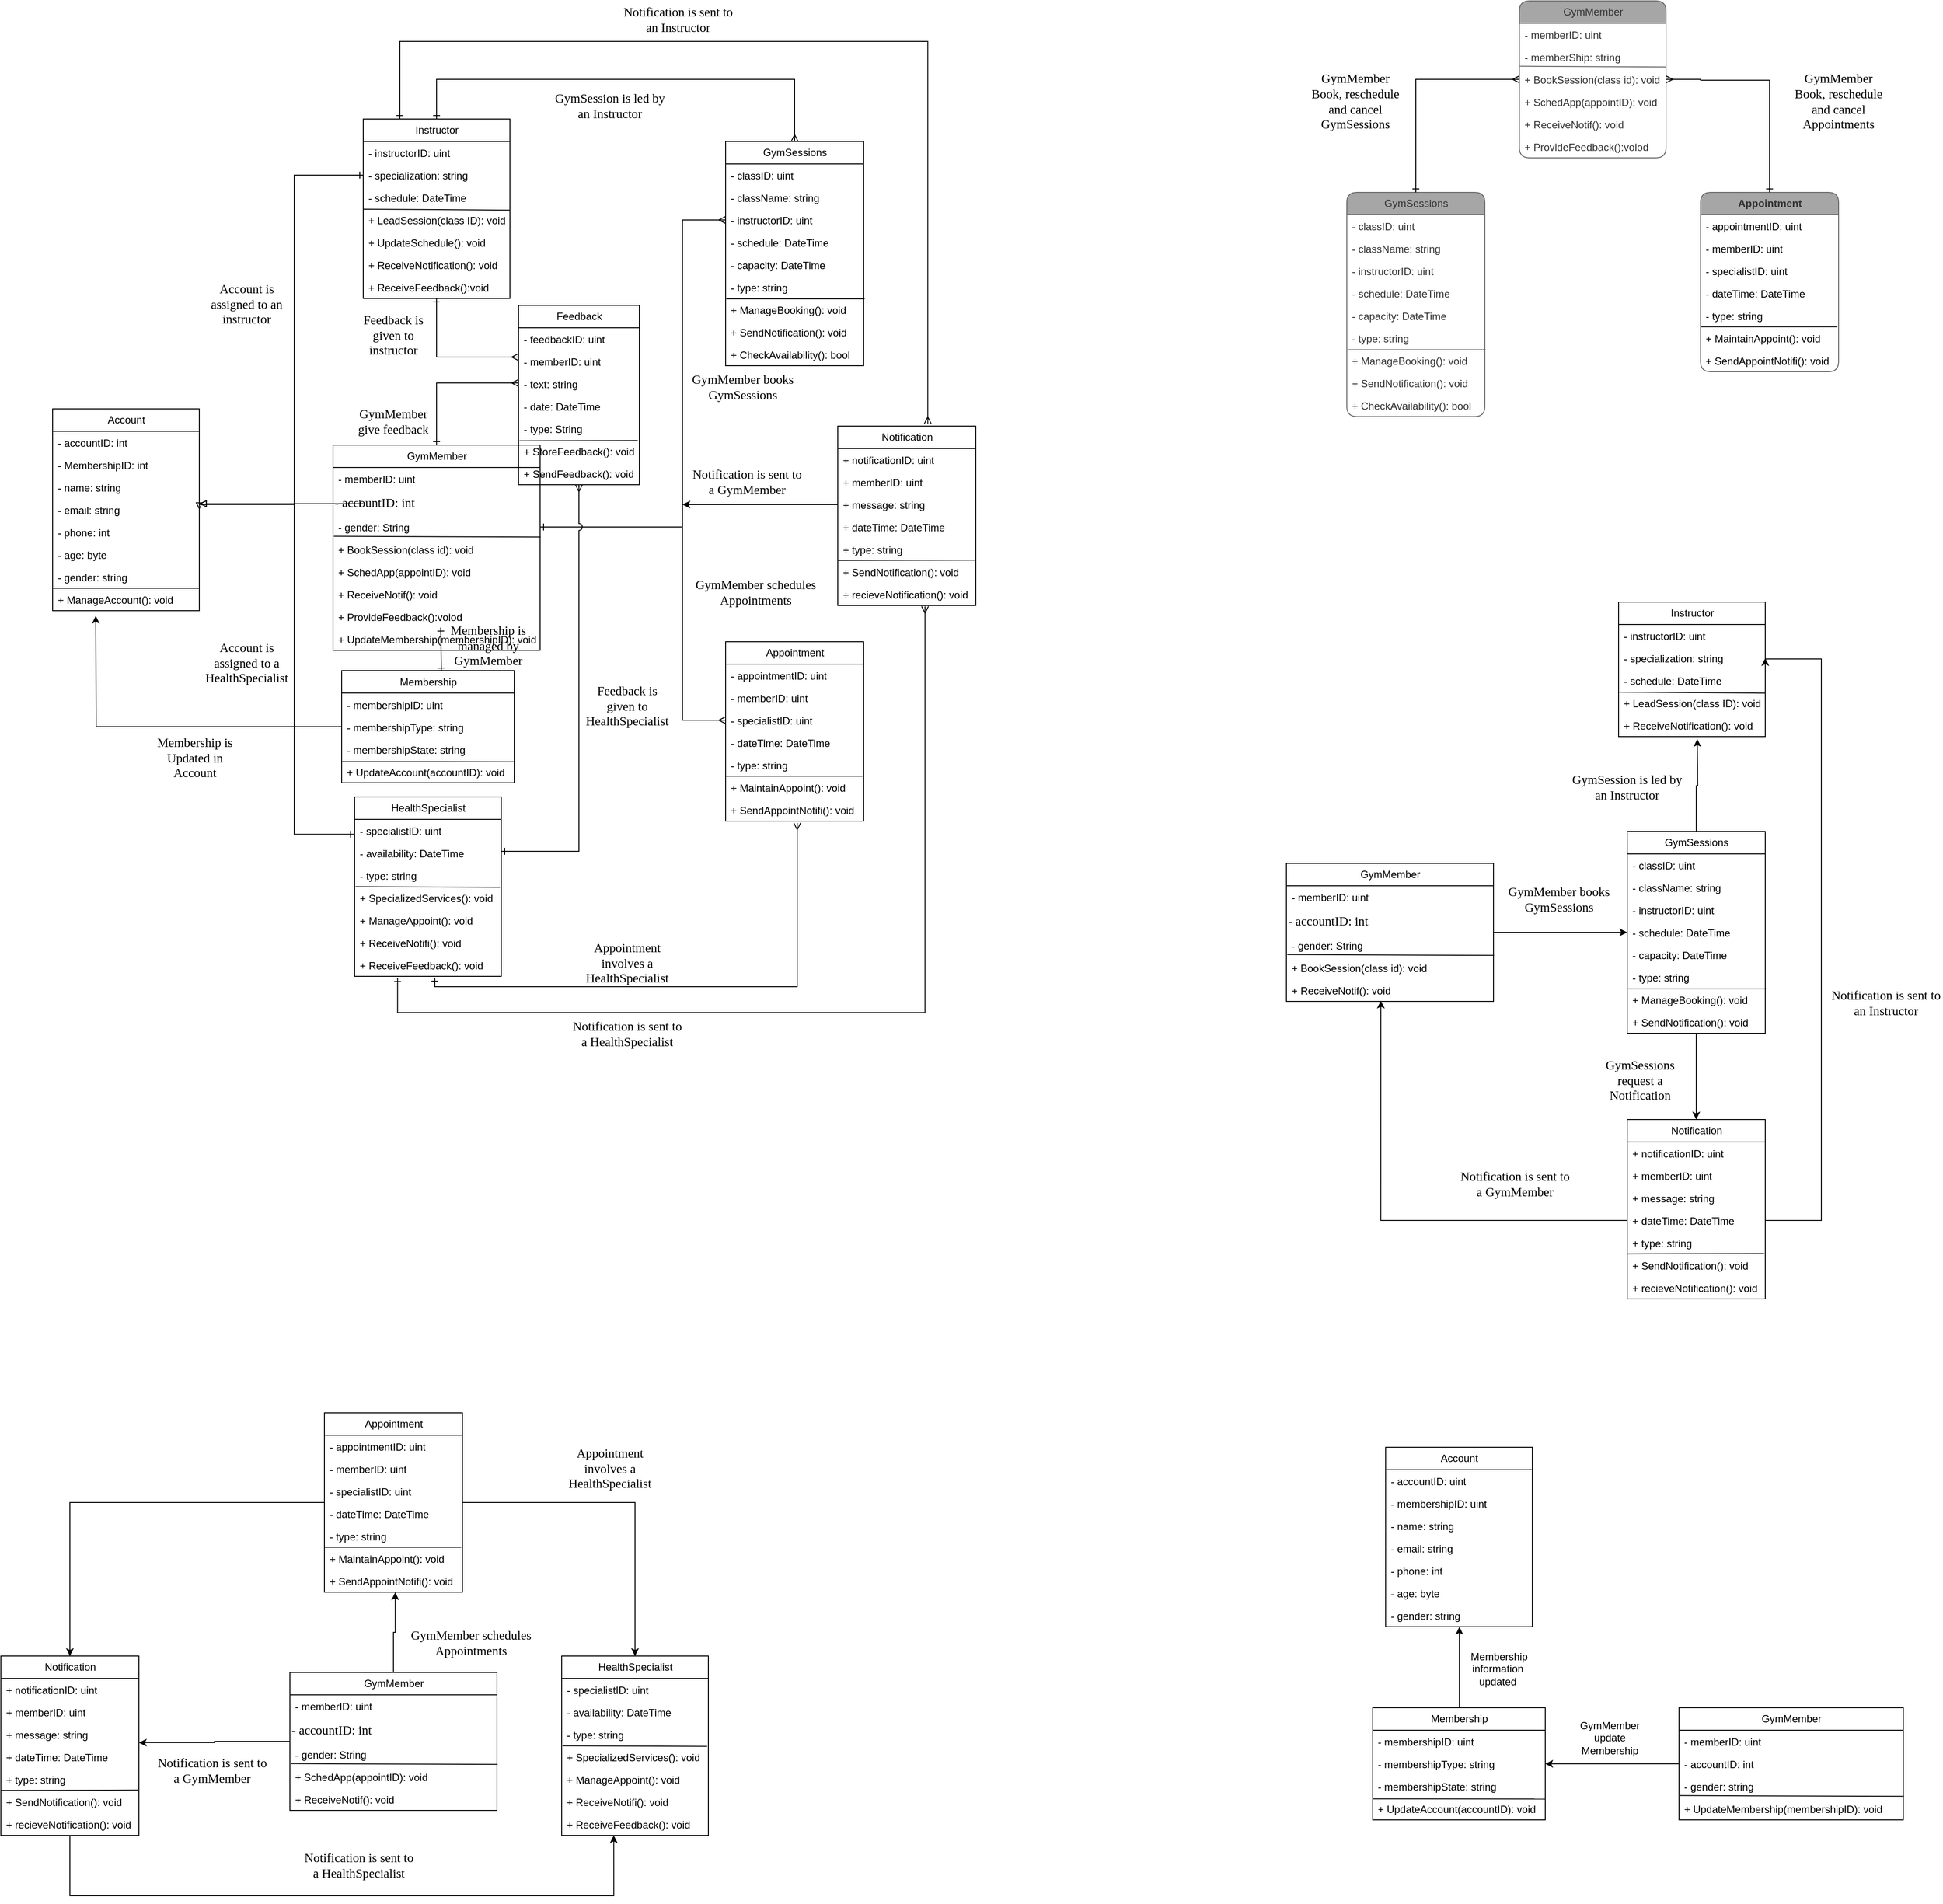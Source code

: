 <mxfile version="24.8.6">
  <diagram name="Página-1" id="uYdXZuUL9aj5p48DHiQX">
    <mxGraphModel dx="2316" dy="761" grid="1" gridSize="10" guides="1" tooltips="1" connect="1" arrows="1" fold="1" page="1" pageScale="1" pageWidth="827" pageHeight="1169" math="0" shadow="0">
      <root>
        <mxCell id="0" />
        <mxCell id="1" parent="0" />
        <mxCell id="p1zaCwSeMi8rl18aPiy3-2" value="Account" style="swimlane;fontStyle=0;childLayout=stackLayout;horizontal=1;startSize=26;fillColor=none;horizontalStack=0;resizeParent=1;resizeParentMax=0;resizeLast=0;collapsible=1;marginBottom=0;html=1;" parent="1" vertex="1">
          <mxGeometry x="-720" y="526" width="170" height="234" as="geometry" />
        </mxCell>
        <mxCell id="BANLp0Juhv39kKomzqSB-240" value="- accountID: int" style="text;strokeColor=none;fillColor=none;align=left;verticalAlign=top;spacingLeft=4;spacingRight=4;overflow=hidden;rotatable=0;points=[[0,0.5],[1,0.5]];portConstraint=eastwest;whiteSpace=wrap;html=1;" parent="p1zaCwSeMi8rl18aPiy3-2" vertex="1">
          <mxGeometry y="26" width="170" height="26" as="geometry" />
        </mxCell>
        <mxCell id="p1zaCwSeMi8rl18aPiy3-3" value="- MembershipID: int" style="text;strokeColor=none;fillColor=none;align=left;verticalAlign=top;spacingLeft=4;spacingRight=4;overflow=hidden;rotatable=0;points=[[0,0.5],[1,0.5]];portConstraint=eastwest;whiteSpace=wrap;html=1;" parent="p1zaCwSeMi8rl18aPiy3-2" vertex="1">
          <mxGeometry y="52" width="170" height="26" as="geometry" />
        </mxCell>
        <mxCell id="p1zaCwSeMi8rl18aPiy3-4" value="- name: string" style="text;strokeColor=none;fillColor=none;align=left;verticalAlign=top;spacingLeft=4;spacingRight=4;overflow=hidden;rotatable=0;points=[[0,0.5],[1,0.5]];portConstraint=eastwest;whiteSpace=wrap;html=1;" parent="p1zaCwSeMi8rl18aPiy3-2" vertex="1">
          <mxGeometry y="78" width="170" height="26" as="geometry" />
        </mxCell>
        <mxCell id="p1zaCwSeMi8rl18aPiy3-5" value="- email: string" style="text;strokeColor=none;fillColor=none;align=left;verticalAlign=top;spacingLeft=4;spacingRight=4;overflow=hidden;rotatable=0;points=[[0,0.5],[1,0.5]];portConstraint=eastwest;whiteSpace=wrap;html=1;" parent="p1zaCwSeMi8rl18aPiy3-2" vertex="1">
          <mxGeometry y="104" width="170" height="26" as="geometry" />
        </mxCell>
        <mxCell id="p1zaCwSeMi8rl18aPiy3-6" value="- phone: int" style="text;strokeColor=none;fillColor=none;align=left;verticalAlign=top;spacingLeft=4;spacingRight=4;overflow=hidden;rotatable=0;points=[[0,0.5],[1,0.5]];portConstraint=eastwest;whiteSpace=wrap;html=1;" parent="p1zaCwSeMi8rl18aPiy3-2" vertex="1">
          <mxGeometry y="130" width="170" height="26" as="geometry" />
        </mxCell>
        <mxCell id="p1zaCwSeMi8rl18aPiy3-7" value="- age: byte" style="text;strokeColor=none;fillColor=none;align=left;verticalAlign=top;spacingLeft=4;spacingRight=4;overflow=hidden;rotatable=0;points=[[0,0.5],[1,0.5]];portConstraint=eastwest;whiteSpace=wrap;html=1;" parent="p1zaCwSeMi8rl18aPiy3-2" vertex="1">
          <mxGeometry y="156" width="170" height="26" as="geometry" />
        </mxCell>
        <mxCell id="p1zaCwSeMi8rl18aPiy3-8" value="- gender: string" style="text;strokeColor=none;fillColor=none;align=left;verticalAlign=top;spacingLeft=4;spacingRight=4;overflow=hidden;rotatable=0;points=[[0,0.5],[1,0.5]];portConstraint=eastwest;whiteSpace=wrap;html=1;" parent="p1zaCwSeMi8rl18aPiy3-2" vertex="1">
          <mxGeometry y="182" width="170" height="26" as="geometry" />
        </mxCell>
        <mxCell id="bhC0orewa9x7vYe9hUTq-8" value="+ ManageAccount(): void" style="text;strokeColor=default;fillColor=none;align=left;verticalAlign=top;spacingLeft=4;spacingRight=4;overflow=hidden;rotatable=0;points=[[0,0.5],[1,0.5]];portConstraint=eastwest;whiteSpace=wrap;html=1;" parent="p1zaCwSeMi8rl18aPiy3-2" vertex="1">
          <mxGeometry y="208" width="170" height="26" as="geometry" />
        </mxCell>
        <mxCell id="p1zaCwSeMi8rl18aPiy3-9" value="GymMember" style="swimlane;fontStyle=0;childLayout=stackLayout;horizontal=1;startSize=26;fillColor=none;horizontalStack=0;resizeParent=1;resizeParentMax=0;resizeLast=0;collapsible=1;marginBottom=0;html=1;" parent="1" vertex="1">
          <mxGeometry x="-395" y="568" width="240" height="238" as="geometry" />
        </mxCell>
        <mxCell id="p1zaCwSeMi8rl18aPiy3-10" value="- memberID: uint" style="text;strokeColor=none;fillColor=none;align=left;verticalAlign=top;spacingLeft=4;spacingRight=4;overflow=hidden;rotatable=0;points=[[0,0.5],[1,0.5]];portConstraint=eastwest;whiteSpace=wrap;html=1;" parent="p1zaCwSeMi8rl18aPiy3-9" vertex="1">
          <mxGeometry y="26" width="240" height="26" as="geometry" />
        </mxCell>
        <mxCell id="p1zaCwSeMi8rl18aPiy3-118" value="&lt;font face=&quot;Aptos&quot;&gt;&lt;span style=&quot;font-size: 14.667px; white-space-collapse: preserve;&quot;&gt;- accountID: int&lt;/span&gt;&lt;/font&gt;" style="text;html=1;align=left;verticalAlign=middle;whiteSpace=wrap;rounded=0;" parent="p1zaCwSeMi8rl18aPiy3-9" vertex="1">
          <mxGeometry y="52" width="240" height="30" as="geometry" />
        </mxCell>
        <mxCell id="p1zaCwSeMi8rl18aPiy3-11" value="- gender: String" style="text;strokeColor=none;fillColor=none;align=left;verticalAlign=top;spacingLeft=4;spacingRight=4;overflow=hidden;rotatable=0;points=[[0,0.5],[1,0.5]];portConstraint=eastwest;whiteSpace=wrap;html=1;" parent="p1zaCwSeMi8rl18aPiy3-9" vertex="1">
          <mxGeometry y="82" width="240" height="26" as="geometry" />
        </mxCell>
        <mxCell id="bhC0orewa9x7vYe9hUTq-1" value="+ BookSession(class id): void" style="text;strokeColor=none;fillColor=none;align=left;verticalAlign=top;spacingLeft=4;spacingRight=4;overflow=hidden;rotatable=0;points=[[0,0.5],[1,0.5]];portConstraint=eastwest;whiteSpace=wrap;html=1;" parent="p1zaCwSeMi8rl18aPiy3-9" vertex="1">
          <mxGeometry y="108" width="240" height="26" as="geometry" />
        </mxCell>
        <mxCell id="bhC0orewa9x7vYe9hUTq-2" value="+ SchedApp(appointID): void" style="text;strokeColor=none;fillColor=none;align=left;verticalAlign=top;spacingLeft=4;spacingRight=4;overflow=hidden;rotatable=0;points=[[0,0.5],[1,0.5]];portConstraint=eastwest;whiteSpace=wrap;html=1;" parent="p1zaCwSeMi8rl18aPiy3-9" vertex="1">
          <mxGeometry y="134" width="240" height="26" as="geometry" />
        </mxCell>
        <mxCell id="bhC0orewa9x7vYe9hUTq-3" value="+ ReceiveNotif(): void" style="text;strokeColor=none;fillColor=none;align=left;verticalAlign=top;spacingLeft=4;spacingRight=4;overflow=hidden;rotatable=0;points=[[0,0.5],[1,0.5]];portConstraint=eastwest;whiteSpace=wrap;html=1;" parent="p1zaCwSeMi8rl18aPiy3-9" vertex="1">
          <mxGeometry y="160" width="240" height="26" as="geometry" />
        </mxCell>
        <mxCell id="bhC0orewa9x7vYe9hUTq-4" value="+ ProvideFeedback():voiod" style="text;strokeColor=none;fillColor=none;align=left;verticalAlign=top;spacingLeft=4;spacingRight=4;overflow=hidden;rotatable=0;points=[[0,0.5],[1,0.5]];portConstraint=eastwest;whiteSpace=wrap;html=1;" parent="p1zaCwSeMi8rl18aPiy3-9" vertex="1">
          <mxGeometry y="186" width="240" height="26" as="geometry" />
        </mxCell>
        <mxCell id="BANLp0Juhv39kKomzqSB-237" value="+ UpdateMembership(membershipID): void" style="text;strokeColor=none;fillColor=none;align=left;verticalAlign=top;spacingLeft=4;spacingRight=4;overflow=hidden;rotatable=0;points=[[0,0.5],[1,0.5]];portConstraint=eastwest;whiteSpace=wrap;html=1;" parent="p1zaCwSeMi8rl18aPiy3-9" vertex="1">
          <mxGeometry y="212" width="240" height="26" as="geometry" />
        </mxCell>
        <mxCell id="bhC0orewa9x7vYe9hUTq-24" value="" style="endArrow=none;html=1;rounded=0;entryX=1.003;entryY=-0.051;entryDx=0;entryDy=0;entryPerimeter=0;exitX=0.004;exitY=-0.085;exitDx=0;exitDy=0;exitPerimeter=0;" parent="p1zaCwSeMi8rl18aPiy3-9" source="bhC0orewa9x7vYe9hUTq-1" target="bhC0orewa9x7vYe9hUTq-1" edge="1">
          <mxGeometry width="50" height="50" relative="1" as="geometry">
            <mxPoint y="164" as="sourcePoint" />
            <mxPoint x="50" y="114" as="targetPoint" />
          </mxGeometry>
        </mxCell>
        <mxCell id="p1zaCwSeMi8rl18aPiy3-15" value="HealthSpecialist" style="swimlane;fontStyle=0;childLayout=stackLayout;horizontal=1;startSize=26;fillColor=none;horizontalStack=0;resizeParent=1;resizeParentMax=0;resizeLast=0;collapsible=1;marginBottom=0;html=1;" parent="1" vertex="1">
          <mxGeometry x="-370" y="976" width="170" height="208" as="geometry" />
        </mxCell>
        <mxCell id="p1zaCwSeMi8rl18aPiy3-16" value="- specialistID: uint" style="text;strokeColor=none;fillColor=none;align=left;verticalAlign=top;spacingLeft=4;spacingRight=4;overflow=hidden;rotatable=0;points=[[0,0.5],[1,0.5]];portConstraint=eastwest;whiteSpace=wrap;html=1;" parent="p1zaCwSeMi8rl18aPiy3-15" vertex="1">
          <mxGeometry y="26" width="170" height="26" as="geometry" />
        </mxCell>
        <mxCell id="p1zaCwSeMi8rl18aPiy3-21" value="- availability: DateTime" style="text;strokeColor=none;fillColor=none;align=left;verticalAlign=top;spacingLeft=4;spacingRight=4;overflow=hidden;rotatable=0;points=[[0,0.5],[1,0.5]];portConstraint=eastwest;whiteSpace=wrap;html=1;" parent="p1zaCwSeMi8rl18aPiy3-15" vertex="1">
          <mxGeometry y="52" width="170" height="26" as="geometry" />
        </mxCell>
        <mxCell id="p1zaCwSeMi8rl18aPiy3-103" value="- type: string" style="text;strokeColor=none;fillColor=none;align=left;verticalAlign=top;spacingLeft=4;spacingRight=4;overflow=hidden;rotatable=0;points=[[0,0.5],[1,0.5]];portConstraint=eastwest;whiteSpace=wrap;html=1;" parent="p1zaCwSeMi8rl18aPiy3-15" vertex="1">
          <mxGeometry y="78" width="170" height="26" as="geometry" />
        </mxCell>
        <mxCell id="bhC0orewa9x7vYe9hUTq-19" value="+ SpecializedServices(): void" style="text;strokeColor=none;fillColor=none;align=left;verticalAlign=top;spacingLeft=4;spacingRight=4;overflow=hidden;rotatable=0;points=[[0,0.5],[1,0.5]];portConstraint=eastwest;whiteSpace=wrap;html=1;" parent="p1zaCwSeMi8rl18aPiy3-15" vertex="1">
          <mxGeometry y="104" width="170" height="26" as="geometry" />
        </mxCell>
        <mxCell id="bhC0orewa9x7vYe9hUTq-20" value="+ ManageAppoint(): void" style="text;strokeColor=none;fillColor=none;align=left;verticalAlign=top;spacingLeft=4;spacingRight=4;overflow=hidden;rotatable=0;points=[[0,0.5],[1,0.5]];portConstraint=eastwest;whiteSpace=wrap;html=1;" parent="p1zaCwSeMi8rl18aPiy3-15" vertex="1">
          <mxGeometry y="130" width="170" height="26" as="geometry" />
        </mxCell>
        <mxCell id="bhC0orewa9x7vYe9hUTq-21" value="+ ReceiveNotifi(): void" style="text;strokeColor=none;fillColor=none;align=left;verticalAlign=top;spacingLeft=4;spacingRight=4;overflow=hidden;rotatable=0;points=[[0,0.5],[1,0.5]];portConstraint=eastwest;whiteSpace=wrap;html=1;" parent="p1zaCwSeMi8rl18aPiy3-15" vertex="1">
          <mxGeometry y="156" width="170" height="26" as="geometry" />
        </mxCell>
        <mxCell id="bhC0orewa9x7vYe9hUTq-22" value="+ ReceiveFeedback(): void" style="text;strokeColor=none;fillColor=none;align=left;verticalAlign=top;spacingLeft=4;spacingRight=4;overflow=hidden;rotatable=0;points=[[0,0.5],[1,0.5]];portConstraint=eastwest;whiteSpace=wrap;html=1;" parent="p1zaCwSeMi8rl18aPiy3-15" vertex="1">
          <mxGeometry y="182" width="170" height="26" as="geometry" />
        </mxCell>
        <mxCell id="bhC0orewa9x7vYe9hUTq-25" value="" style="endArrow=none;html=1;rounded=0;entryX=0.992;entryY=1.028;entryDx=0;entryDy=0;entryPerimeter=0;exitX=0.006;exitY=0.006;exitDx=0;exitDy=0;exitPerimeter=0;" parent="p1zaCwSeMi8rl18aPiy3-15" source="bhC0orewa9x7vYe9hUTq-19" target="p1zaCwSeMi8rl18aPiy3-103" edge="1">
          <mxGeometry width="50" height="50" relative="1" as="geometry">
            <mxPoint x="-20" y="140" as="sourcePoint" />
            <mxPoint x="30" y="90" as="targetPoint" />
          </mxGeometry>
        </mxCell>
        <mxCell id="p1zaCwSeMi8rl18aPiy3-22" value="Instructor" style="swimlane;fontStyle=0;childLayout=stackLayout;horizontal=1;startSize=26;fillColor=none;horizontalStack=0;resizeParent=1;resizeParentMax=0;resizeLast=0;collapsible=1;marginBottom=0;html=1;" parent="1" vertex="1">
          <mxGeometry x="-360" y="190" width="170" height="208" as="geometry" />
        </mxCell>
        <mxCell id="p1zaCwSeMi8rl18aPiy3-23" value="- instructorID: uint" style="text;strokeColor=none;fillColor=none;align=left;verticalAlign=top;spacingLeft=4;spacingRight=4;overflow=hidden;rotatable=0;points=[[0,0.5],[1,0.5]];portConstraint=eastwest;whiteSpace=wrap;html=1;" parent="p1zaCwSeMi8rl18aPiy3-22" vertex="1">
          <mxGeometry y="26" width="170" height="26" as="geometry" />
        </mxCell>
        <mxCell id="p1zaCwSeMi8rl18aPiy3-25" value="- specialization: string" style="text;strokeColor=none;fillColor=none;align=left;verticalAlign=top;spacingLeft=4;spacingRight=4;overflow=hidden;rotatable=0;points=[[0,0.5],[1,0.5]];portConstraint=eastwest;whiteSpace=wrap;html=1;" parent="p1zaCwSeMi8rl18aPiy3-22" vertex="1">
          <mxGeometry y="52" width="170" height="26" as="geometry" />
        </mxCell>
        <mxCell id="p1zaCwSeMi8rl18aPiy3-60" value="- schedule: DateTime" style="text;strokeColor=none;fillColor=none;align=left;verticalAlign=top;spacingLeft=4;spacingRight=4;overflow=hidden;rotatable=0;points=[[0,0.5],[1,0.5]];portConstraint=eastwest;whiteSpace=wrap;html=1;" parent="p1zaCwSeMi8rl18aPiy3-22" vertex="1">
          <mxGeometry y="78" width="170" height="26" as="geometry" />
        </mxCell>
        <mxCell id="bhC0orewa9x7vYe9hUTq-11" value="+ LeadSession(class ID): void" style="text;strokeColor=none;fillColor=none;align=left;verticalAlign=top;spacingLeft=4;spacingRight=4;overflow=hidden;rotatable=0;points=[[0,0.5],[1,0.5]];portConstraint=eastwest;whiteSpace=wrap;html=1;" parent="p1zaCwSeMi8rl18aPiy3-22" vertex="1">
          <mxGeometry y="104" width="170" height="26" as="geometry" />
        </mxCell>
        <mxCell id="bhC0orewa9x7vYe9hUTq-12" value="+ UpdateSchedule(): void" style="text;strokeColor=none;fillColor=none;align=left;verticalAlign=top;spacingLeft=4;spacingRight=4;overflow=hidden;rotatable=0;points=[[0,0.5],[1,0.5]];portConstraint=eastwest;whiteSpace=wrap;html=1;" parent="p1zaCwSeMi8rl18aPiy3-22" vertex="1">
          <mxGeometry y="130" width="170" height="26" as="geometry" />
        </mxCell>
        <mxCell id="bhC0orewa9x7vYe9hUTq-13" value="+ ReceiveNotification(): void" style="text;strokeColor=none;fillColor=none;align=left;verticalAlign=top;spacingLeft=4;spacingRight=4;overflow=hidden;rotatable=0;points=[[0,0.5],[1,0.5]];portConstraint=eastwest;whiteSpace=wrap;html=1;" parent="p1zaCwSeMi8rl18aPiy3-22" vertex="1">
          <mxGeometry y="156" width="170" height="26" as="geometry" />
        </mxCell>
        <mxCell id="bhC0orewa9x7vYe9hUTq-14" value="+ ReceiveFeedback():void" style="text;strokeColor=none;fillColor=none;align=left;verticalAlign=top;spacingLeft=4;spacingRight=4;overflow=hidden;rotatable=0;points=[[0,0.5],[1,0.5]];portConstraint=eastwest;whiteSpace=wrap;html=1;" parent="p1zaCwSeMi8rl18aPiy3-22" vertex="1">
          <mxGeometry y="182" width="170" height="26" as="geometry" />
        </mxCell>
        <mxCell id="bhC0orewa9x7vYe9hUTq-30" value="" style="endArrow=none;html=1;rounded=0;entryX=1.003;entryY=0.061;entryDx=0;entryDy=0;entryPerimeter=0;exitX=0;exitY=1.019;exitDx=0;exitDy=0;exitPerimeter=0;" parent="p1zaCwSeMi8rl18aPiy3-22" source="p1zaCwSeMi8rl18aPiy3-60" target="bhC0orewa9x7vYe9hUTq-11" edge="1">
          <mxGeometry width="50" height="50" relative="1" as="geometry">
            <mxPoint x="70" y="176" as="sourcePoint" />
            <mxPoint x="120" y="126" as="targetPoint" />
          </mxGeometry>
        </mxCell>
        <mxCell id="p1zaCwSeMi8rl18aPiy3-29" value="GymSessions" style="swimlane;fontStyle=0;childLayout=stackLayout;horizontal=1;startSize=26;fillColor=none;horizontalStack=0;resizeParent=1;resizeParentMax=0;resizeLast=0;collapsible=1;marginBottom=0;html=1;" parent="1" vertex="1">
          <mxGeometry x="60" y="216" width="160" height="260" as="geometry" />
        </mxCell>
        <mxCell id="p1zaCwSeMi8rl18aPiy3-30" value="- classID: uint" style="text;strokeColor=none;fillColor=none;align=left;verticalAlign=top;spacingLeft=4;spacingRight=4;overflow=hidden;rotatable=0;points=[[0,0.5],[1,0.5]];portConstraint=eastwest;whiteSpace=wrap;html=1;" parent="p1zaCwSeMi8rl18aPiy3-29" vertex="1">
          <mxGeometry y="26" width="160" height="26" as="geometry" />
        </mxCell>
        <mxCell id="p1zaCwSeMi8rl18aPiy3-31" value="- className: string" style="text;strokeColor=none;fillColor=none;align=left;verticalAlign=top;spacingLeft=4;spacingRight=4;overflow=hidden;rotatable=0;points=[[0,0.5],[1,0.5]];portConstraint=eastwest;whiteSpace=wrap;html=1;" parent="p1zaCwSeMi8rl18aPiy3-29" vertex="1">
          <mxGeometry y="52" width="160" height="26" as="geometry" />
        </mxCell>
        <mxCell id="p1zaCwSeMi8rl18aPiy3-32" value="- instructorID: uint" style="text;strokeColor=none;fillColor=none;align=left;verticalAlign=top;spacingLeft=4;spacingRight=4;overflow=hidden;rotatable=0;points=[[0,0.5],[1,0.5]];portConstraint=eastwest;whiteSpace=wrap;html=1;" parent="p1zaCwSeMi8rl18aPiy3-29" vertex="1">
          <mxGeometry y="78" width="160" height="26" as="geometry" />
        </mxCell>
        <mxCell id="p1zaCwSeMi8rl18aPiy3-33" value="- schedule: DateTime" style="text;strokeColor=none;fillColor=none;align=left;verticalAlign=top;spacingLeft=4;spacingRight=4;overflow=hidden;rotatable=0;points=[[0,0.5],[1,0.5]];portConstraint=eastwest;whiteSpace=wrap;html=1;" parent="p1zaCwSeMi8rl18aPiy3-29" vertex="1">
          <mxGeometry y="104" width="160" height="26" as="geometry" />
        </mxCell>
        <mxCell id="p1zaCwSeMi8rl18aPiy3-34" value="- capacity: DateTime" style="text;strokeColor=none;fillColor=none;align=left;verticalAlign=top;spacingLeft=4;spacingRight=4;overflow=hidden;rotatable=0;points=[[0,0.5],[1,0.5]];portConstraint=eastwest;whiteSpace=wrap;html=1;" parent="p1zaCwSeMi8rl18aPiy3-29" vertex="1">
          <mxGeometry y="130" width="160" height="26" as="geometry" />
        </mxCell>
        <mxCell id="p1zaCwSeMi8rl18aPiy3-102" value="- type: string" style="text;strokeColor=none;fillColor=none;align=left;verticalAlign=top;spacingLeft=4;spacingRight=4;overflow=hidden;rotatable=0;points=[[0,0.5],[1,0.5]];portConstraint=eastwest;whiteSpace=wrap;html=1;" parent="p1zaCwSeMi8rl18aPiy3-29" vertex="1">
          <mxGeometry y="156" width="160" height="26" as="geometry" />
        </mxCell>
        <mxCell id="bhC0orewa9x7vYe9hUTq-6" value="+ ManageBooking(): void" style="text;strokeColor=none;fillColor=none;align=left;verticalAlign=top;spacingLeft=4;spacingRight=4;overflow=hidden;rotatable=0;points=[[0,0.5],[1,0.5]];portConstraint=eastwest;whiteSpace=wrap;html=1;" parent="p1zaCwSeMi8rl18aPiy3-29" vertex="1">
          <mxGeometry y="182" width="160" height="26" as="geometry" />
        </mxCell>
        <mxCell id="bhC0orewa9x7vYe9hUTq-7" value="+ SendNotification(): void" style="text;strokeColor=none;fillColor=none;align=left;verticalAlign=top;spacingLeft=4;spacingRight=4;overflow=hidden;rotatable=0;points=[[0,0.5],[1,0.5]];portConstraint=eastwest;whiteSpace=wrap;html=1;" parent="p1zaCwSeMi8rl18aPiy3-29" vertex="1">
          <mxGeometry y="208" width="160" height="26" as="geometry" />
        </mxCell>
        <mxCell id="bhC0orewa9x7vYe9hUTq-28" value="" style="endArrow=none;html=1;rounded=0;exitX=0.005;exitY=0.018;exitDx=0;exitDy=0;exitPerimeter=0;entryX=1.007;entryY=1.018;entryDx=0;entryDy=0;entryPerimeter=0;" parent="p1zaCwSeMi8rl18aPiy3-29" source="bhC0orewa9x7vYe9hUTq-6" target="p1zaCwSeMi8rl18aPiy3-102" edge="1">
          <mxGeometry width="50" height="50" relative="1" as="geometry">
            <mxPoint x="70" y="180" as="sourcePoint" />
            <mxPoint x="120" y="130" as="targetPoint" />
          </mxGeometry>
        </mxCell>
        <mxCell id="SJRXmiAUwMmsjrqCZkk9-2" value="+ CheckAvailability(): bool" style="text;strokeColor=none;fillColor=none;align=left;verticalAlign=top;spacingLeft=4;spacingRight=4;overflow=hidden;rotatable=0;points=[[0,0.5],[1,0.5]];portConstraint=eastwest;whiteSpace=wrap;html=1;" parent="p1zaCwSeMi8rl18aPiy3-29" vertex="1">
          <mxGeometry y="234" width="160" height="26" as="geometry" />
        </mxCell>
        <mxCell id="p1zaCwSeMi8rl18aPiy3-35" value="Notification" style="swimlane;fontStyle=0;childLayout=stackLayout;horizontal=1;startSize=26;fillColor=none;horizontalStack=0;resizeParent=1;resizeParentMax=0;resizeLast=0;collapsible=1;marginBottom=0;html=1;" parent="1" vertex="1">
          <mxGeometry x="190" y="546" width="160" height="208" as="geometry" />
        </mxCell>
        <mxCell id="p1zaCwSeMi8rl18aPiy3-36" value="+ notificationID: uint" style="text;strokeColor=none;fillColor=none;align=left;verticalAlign=top;spacingLeft=4;spacingRight=4;overflow=hidden;rotatable=0;points=[[0,0.5],[1,0.5]];portConstraint=eastwest;whiteSpace=wrap;html=1;" parent="p1zaCwSeMi8rl18aPiy3-35" vertex="1">
          <mxGeometry y="26" width="160" height="26" as="geometry" />
        </mxCell>
        <mxCell id="p1zaCwSeMi8rl18aPiy3-37" value="+ memberID: uint" style="text;strokeColor=none;fillColor=none;align=left;verticalAlign=top;spacingLeft=4;spacingRight=4;overflow=hidden;rotatable=0;points=[[0,0.5],[1,0.5]];portConstraint=eastwest;whiteSpace=wrap;html=1;" parent="p1zaCwSeMi8rl18aPiy3-35" vertex="1">
          <mxGeometry y="52" width="160" height="26" as="geometry" />
        </mxCell>
        <mxCell id="p1zaCwSeMi8rl18aPiy3-95" style="edgeStyle=elbowEdgeStyle;rounded=0;orthogonalLoop=1;jettySize=auto;elbow=vertical;html=1;exitX=0;exitY=0.5;exitDx=0;exitDy=0;" parent="p1zaCwSeMi8rl18aPiy3-35" source="p1zaCwSeMi8rl18aPiy3-38" edge="1">
          <mxGeometry relative="1" as="geometry">
            <mxPoint x="-180" y="91" as="targetPoint" />
          </mxGeometry>
        </mxCell>
        <mxCell id="p1zaCwSeMi8rl18aPiy3-38" value="+ message: string" style="text;strokeColor=none;fillColor=none;align=left;verticalAlign=top;spacingLeft=4;spacingRight=4;overflow=hidden;rotatable=0;points=[[0,0.5],[1,0.5]];portConstraint=eastwest;whiteSpace=wrap;html=1;" parent="p1zaCwSeMi8rl18aPiy3-35" vertex="1">
          <mxGeometry y="78" width="160" height="26" as="geometry" />
        </mxCell>
        <mxCell id="p1zaCwSeMi8rl18aPiy3-39" value="+ dateTime: DateTime" style="text;strokeColor=none;fillColor=none;align=left;verticalAlign=top;spacingLeft=4;spacingRight=4;overflow=hidden;rotatable=0;points=[[0,0.5],[1,0.5]];portConstraint=eastwest;whiteSpace=wrap;html=1;" parent="p1zaCwSeMi8rl18aPiy3-35" vertex="1">
          <mxGeometry y="104" width="160" height="26" as="geometry" />
        </mxCell>
        <mxCell id="p1zaCwSeMi8rl18aPiy3-40" value="+ type: string" style="text;strokeColor=none;fillColor=none;align=left;verticalAlign=top;spacingLeft=4;spacingRight=4;overflow=hidden;rotatable=0;points=[[0,0.5],[1,0.5]];portConstraint=eastwest;whiteSpace=wrap;html=1;" parent="p1zaCwSeMi8rl18aPiy3-35" vertex="1">
          <mxGeometry y="130" width="160" height="26" as="geometry" />
        </mxCell>
        <mxCell id="bhC0orewa9x7vYe9hUTq-5" value="+ SendNotification(): void" style="text;strokeColor=none;fillColor=none;align=left;verticalAlign=top;spacingLeft=4;spacingRight=4;overflow=hidden;rotatable=0;points=[[0,0.5],[1,0.5]];portConstraint=eastwest;whiteSpace=wrap;html=1;" parent="p1zaCwSeMi8rl18aPiy3-35" vertex="1">
          <mxGeometry y="156" width="160" height="26" as="geometry" />
        </mxCell>
        <mxCell id="bhC0orewa9x7vYe9hUTq-27" value="" style="endArrow=none;html=1;rounded=0;exitX=0.001;exitY=-0.011;exitDx=0;exitDy=0;exitPerimeter=0;entryX=0.992;entryY=-0.023;entryDx=0;entryDy=0;entryPerimeter=0;" parent="p1zaCwSeMi8rl18aPiy3-35" source="bhC0orewa9x7vYe9hUTq-5" target="bhC0orewa9x7vYe9hUTq-5" edge="1">
          <mxGeometry width="50" height="50" relative="1" as="geometry">
            <mxPoint x="10" y="140" as="sourcePoint" />
            <mxPoint x="60" y="90" as="targetPoint" />
          </mxGeometry>
        </mxCell>
        <mxCell id="SJRXmiAUwMmsjrqCZkk9-1" value="+ recieveNotification(): void" style="text;strokeColor=none;fillColor=none;align=left;verticalAlign=top;spacingLeft=4;spacingRight=4;overflow=hidden;rotatable=0;points=[[0,0.5],[1,0.5]];portConstraint=eastwest;whiteSpace=wrap;html=1;" parent="p1zaCwSeMi8rl18aPiy3-35" vertex="1">
          <mxGeometry y="182" width="160" height="26" as="geometry" />
        </mxCell>
        <mxCell id="p1zaCwSeMi8rl18aPiy3-47" value="Feedback" style="swimlane;fontStyle=0;childLayout=stackLayout;horizontal=1;startSize=26;fillColor=none;horizontalStack=0;resizeParent=1;resizeParentMax=0;resizeLast=0;collapsible=1;marginBottom=0;html=1;" parent="1" vertex="1">
          <mxGeometry x="-180" y="406" width="140" height="208" as="geometry" />
        </mxCell>
        <mxCell id="p1zaCwSeMi8rl18aPiy3-48" value="- feedbackID: uint" style="text;strokeColor=none;fillColor=none;align=left;verticalAlign=top;spacingLeft=4;spacingRight=4;overflow=hidden;rotatable=0;points=[[0,0.5],[1,0.5]];portConstraint=eastwest;whiteSpace=wrap;html=1;" parent="p1zaCwSeMi8rl18aPiy3-47" vertex="1">
          <mxGeometry y="26" width="140" height="26" as="geometry" />
        </mxCell>
        <mxCell id="p1zaCwSeMi8rl18aPiy3-49" value="- memberID: uint" style="text;strokeColor=none;fillColor=none;align=left;verticalAlign=top;spacingLeft=4;spacingRight=4;overflow=hidden;rotatable=0;points=[[0,0.5],[1,0.5]];portConstraint=eastwest;whiteSpace=wrap;html=1;" parent="p1zaCwSeMi8rl18aPiy3-47" vertex="1">
          <mxGeometry y="52" width="140" height="26" as="geometry" />
        </mxCell>
        <mxCell id="p1zaCwSeMi8rl18aPiy3-50" value="- text: string" style="text;strokeColor=none;fillColor=none;align=left;verticalAlign=top;spacingLeft=4;spacingRight=4;overflow=hidden;rotatable=0;points=[[0,0.5],[1,0.5]];portConstraint=eastwest;whiteSpace=wrap;html=1;" parent="p1zaCwSeMi8rl18aPiy3-47" vertex="1">
          <mxGeometry y="78" width="140" height="26" as="geometry" />
        </mxCell>
        <mxCell id="p1zaCwSeMi8rl18aPiy3-51" value="- date: DateTime" style="text;strokeColor=none;fillColor=none;align=left;verticalAlign=top;spacingLeft=4;spacingRight=4;overflow=hidden;rotatable=0;points=[[0,0.5],[1,0.5]];portConstraint=eastwest;whiteSpace=wrap;html=1;" parent="p1zaCwSeMi8rl18aPiy3-47" vertex="1">
          <mxGeometry y="104" width="140" height="26" as="geometry" />
        </mxCell>
        <mxCell id="p1zaCwSeMi8rl18aPiy3-52" value="- type: String" style="text;strokeColor=none;fillColor=none;align=left;verticalAlign=top;spacingLeft=4;spacingRight=4;overflow=hidden;rotatable=0;points=[[0,0.5],[1,0.5]];portConstraint=eastwest;whiteSpace=wrap;html=1;" parent="p1zaCwSeMi8rl18aPiy3-47" vertex="1">
          <mxGeometry y="130" width="140" height="26" as="geometry" />
        </mxCell>
        <mxCell id="bhC0orewa9x7vYe9hUTq-15" value="+ StoreFeedback(): void" style="text;strokeColor=none;fillColor=none;align=left;verticalAlign=top;spacingLeft=4;spacingRight=4;overflow=hidden;rotatable=0;points=[[0,0.5],[1,0.5]];portConstraint=eastwest;whiteSpace=wrap;html=1;" parent="p1zaCwSeMi8rl18aPiy3-47" vertex="1">
          <mxGeometry y="156" width="140" height="26" as="geometry" />
        </mxCell>
        <mxCell id="bhC0orewa9x7vYe9hUTq-16" value="+ SendFeedback(): void" style="text;strokeColor=none;fillColor=none;align=left;verticalAlign=top;spacingLeft=4;spacingRight=4;overflow=hidden;rotatable=0;points=[[0,0.5],[1,0.5]];portConstraint=eastwest;whiteSpace=wrap;html=1;" parent="p1zaCwSeMi8rl18aPiy3-47" vertex="1">
          <mxGeometry y="182" width="140" height="26" as="geometry" />
        </mxCell>
        <mxCell id="bhC0orewa9x7vYe9hUTq-29" value="" style="endArrow=none;html=1;rounded=0;exitX=0.007;exitY=1.041;exitDx=0;exitDy=0;exitPerimeter=0;entryX=0.987;entryY=1.03;entryDx=0;entryDy=0;entryPerimeter=0;" parent="p1zaCwSeMi8rl18aPiy3-47" source="p1zaCwSeMi8rl18aPiy3-52" target="p1zaCwSeMi8rl18aPiy3-52" edge="1">
          <mxGeometry width="50" height="50" relative="1" as="geometry">
            <mxPoint x="110" y="140" as="sourcePoint" />
            <mxPoint x="160" y="90" as="targetPoint" />
          </mxGeometry>
        </mxCell>
        <mxCell id="p1zaCwSeMi8rl18aPiy3-41" value="Appointment" style="swimlane;fontStyle=0;childLayout=stackLayout;horizontal=1;startSize=26;fillColor=none;horizontalStack=0;resizeParent=1;resizeParentMax=0;resizeLast=0;collapsible=1;marginBottom=0;html=1;" parent="1" vertex="1">
          <mxGeometry x="60" y="796" width="160" height="208" as="geometry" />
        </mxCell>
        <mxCell id="p1zaCwSeMi8rl18aPiy3-42" value="- appointmentID: uint" style="text;strokeColor=none;fillColor=none;align=left;verticalAlign=top;spacingLeft=4;spacingRight=4;overflow=hidden;rotatable=0;points=[[0,0.5],[1,0.5]];portConstraint=eastwest;whiteSpace=wrap;html=1;" parent="p1zaCwSeMi8rl18aPiy3-41" vertex="1">
          <mxGeometry y="26" width="160" height="26" as="geometry" />
        </mxCell>
        <mxCell id="p1zaCwSeMi8rl18aPiy3-43" value="- memberID: uint" style="text;strokeColor=none;fillColor=none;align=left;verticalAlign=top;spacingLeft=4;spacingRight=4;overflow=hidden;rotatable=0;points=[[0,0.5],[1,0.5]];portConstraint=eastwest;whiteSpace=wrap;html=1;" parent="p1zaCwSeMi8rl18aPiy3-41" vertex="1">
          <mxGeometry y="52" width="160" height="26" as="geometry" />
        </mxCell>
        <mxCell id="p1zaCwSeMi8rl18aPiy3-44" value="- specialistID: uint" style="text;strokeColor=none;fillColor=none;align=left;verticalAlign=top;spacingLeft=4;spacingRight=4;overflow=hidden;rotatable=0;points=[[0,0.5],[1,0.5]];portConstraint=eastwest;whiteSpace=wrap;html=1;" parent="p1zaCwSeMi8rl18aPiy3-41" vertex="1">
          <mxGeometry y="78" width="160" height="26" as="geometry" />
        </mxCell>
        <mxCell id="p1zaCwSeMi8rl18aPiy3-45" value="- dateTime: DateTime" style="text;strokeColor=none;fillColor=none;align=left;verticalAlign=top;spacingLeft=4;spacingRight=4;overflow=hidden;rotatable=0;points=[[0,0.5],[1,0.5]];portConstraint=eastwest;whiteSpace=wrap;html=1;" parent="p1zaCwSeMi8rl18aPiy3-41" vertex="1">
          <mxGeometry y="104" width="160" height="26" as="geometry" />
        </mxCell>
        <mxCell id="p1zaCwSeMi8rl18aPiy3-46" value="- type: string" style="text;strokeColor=none;fillColor=none;align=left;verticalAlign=top;spacingLeft=4;spacingRight=4;overflow=hidden;rotatable=0;points=[[0,0.5],[1,0.5]];portConstraint=eastwest;whiteSpace=wrap;html=1;" parent="p1zaCwSeMi8rl18aPiy3-41" vertex="1">
          <mxGeometry y="130" width="160" height="26" as="geometry" />
        </mxCell>
        <mxCell id="bhC0orewa9x7vYe9hUTq-17" value="+ MaintainAppoint(): void" style="text;strokeColor=none;fillColor=none;align=left;verticalAlign=top;spacingLeft=4;spacingRight=4;overflow=hidden;rotatable=0;points=[[0,0.5],[1,0.5]];portConstraint=eastwest;whiteSpace=wrap;html=1;" parent="p1zaCwSeMi8rl18aPiy3-41" vertex="1">
          <mxGeometry y="156" width="160" height="26" as="geometry" />
        </mxCell>
        <mxCell id="bhC0orewa9x7vYe9hUTq-18" value="+ SendAppointNotifi(): void" style="text;strokeColor=none;fillColor=none;align=left;verticalAlign=top;spacingLeft=4;spacingRight=4;overflow=hidden;rotatable=0;points=[[0,0.5],[1,0.5]];portConstraint=eastwest;whiteSpace=wrap;html=1;" parent="p1zaCwSeMi8rl18aPiy3-41" vertex="1">
          <mxGeometry y="182" width="160" height="26" as="geometry" />
        </mxCell>
        <mxCell id="bhC0orewa9x7vYe9hUTq-26" value="" style="endArrow=none;html=1;rounded=0;exitX=0.001;exitY=-0.004;exitDx=0;exitDy=0;exitPerimeter=0;entryX=0.991;entryY=-0.004;entryDx=0;entryDy=0;entryPerimeter=0;" parent="p1zaCwSeMi8rl18aPiy3-41" source="bhC0orewa9x7vYe9hUTq-17" target="bhC0orewa9x7vYe9hUTq-17" edge="1">
          <mxGeometry width="50" height="50" relative="1" as="geometry">
            <mxPoint x="10" y="140" as="sourcePoint" />
            <mxPoint x="60" y="90" as="targetPoint" />
          </mxGeometry>
        </mxCell>
        <mxCell id="p1zaCwSeMi8rl18aPiy3-85" value="" style="edgeStyle=orthogonalEdgeStyle;fontSize=12;html=1;endArrow=ERone;startArrow=block;rounded=0;elbow=vertical;exitX=1;exitY=0.5;exitDx=0;exitDy=0;entryX=0;entryY=0.5;entryDx=0;entryDy=0;startFill=0;endFill=0;" parent="1" source="p1zaCwSeMi8rl18aPiy3-5" target="p1zaCwSeMi8rl18aPiy3-25" edge="1">
          <mxGeometry width="100" height="100" relative="1" as="geometry">
            <mxPoint x="60" y="706" as="sourcePoint" />
            <mxPoint x="160" y="606" as="targetPoint" />
            <Array as="points">
              <mxPoint x="-440" y="637" />
              <mxPoint x="-440" y="255" />
            </Array>
          </mxGeometry>
        </mxCell>
        <mxCell id="p1zaCwSeMi8rl18aPiy3-86" value="" style="edgeStyle=elbowEdgeStyle;fontSize=12;html=1;endArrow=ERone;startArrow=block;rounded=0;entryX=-0.004;entryY=0.663;entryDx=0;entryDy=0;startFill=0;endFill=0;entryPerimeter=0;" parent="1" target="p1zaCwSeMi8rl18aPiy3-16" edge="1">
          <mxGeometry width="100" height="100" relative="1" as="geometry">
            <mxPoint x="-550" y="636" as="sourcePoint" />
            <mxPoint x="-360" y="916" as="targetPoint" />
            <Array as="points">
              <mxPoint x="-440" y="766" />
            </Array>
          </mxGeometry>
        </mxCell>
        <mxCell id="p1zaCwSeMi8rl18aPiy3-87" value="" style="edgeStyle=entityRelationEdgeStyle;fontSize=12;html=1;endArrow=ERone;startArrow=block;rounded=0;elbow=vertical;entryX=0;entryY=0.5;entryDx=0;entryDy=0;startFill=0;endFill=0;" parent="1" edge="1">
          <mxGeometry width="100" height="100" relative="1" as="geometry">
            <mxPoint x="-550" y="636" as="sourcePoint" />
            <mxPoint x="-360" y="636" as="targetPoint" />
          </mxGeometry>
        </mxCell>
        <mxCell id="p1zaCwSeMi8rl18aPiy3-90" value="" style="edgeStyle=elbowEdgeStyle;fontSize=12;html=1;endArrow=ERmany;startArrow=ERone;rounded=0;entryX=0;entryY=0.5;entryDx=0;entryDy=0;exitX=1;exitY=0.5;exitDx=0;exitDy=0;startFill=0;" parent="1" source="p1zaCwSeMi8rl18aPiy3-11" target="p1zaCwSeMi8rl18aPiy3-44" edge="1">
          <mxGeometry width="100" height="100" relative="1" as="geometry">
            <mxPoint x="-210" y="666" as="sourcePoint" />
            <mxPoint x="-50" y="413" as="targetPoint" />
            <Array as="points">
              <mxPoint x="10" y="786" />
            </Array>
          </mxGeometry>
        </mxCell>
        <mxCell id="p1zaCwSeMi8rl18aPiy3-94" value="" style="edgeStyle=elbowEdgeStyle;fontSize=12;html=1;endArrow=ERmany;startArrow=ERone;rounded=0;entryX=0;entryY=0.5;entryDx=0;entryDy=0;exitX=1;exitY=0.5;exitDx=0;exitDy=0;startFill=0;" parent="1" source="p1zaCwSeMi8rl18aPiy3-11" target="p1zaCwSeMi8rl18aPiy3-32" edge="1">
          <mxGeometry width="100" height="100" relative="1" as="geometry">
            <mxPoint x="-220" y="636" as="sourcePoint" />
            <mxPoint x="-50" y="916" as="targetPoint" />
            <Array as="points">
              <mxPoint x="10" y="526" />
            </Array>
          </mxGeometry>
        </mxCell>
        <mxCell id="p1zaCwSeMi8rl18aPiy3-96" value="" style="edgeStyle=elbowEdgeStyle;fontSize=12;html=1;endArrow=ERmany;startArrow=ERone;rounded=0;elbow=vertical;startFill=0;exitX=0.547;exitY=1.06;exitDx=0;exitDy=0;exitPerimeter=0;" parent="1" source="bhC0orewa9x7vYe9hUTq-22" edge="1">
          <mxGeometry width="100" height="100" relative="1" as="geometry">
            <mxPoint x="-280" y="1036" as="sourcePoint" />
            <mxPoint x="143" y="1006" as="targetPoint" />
            <Array as="points">
              <mxPoint x="-60" y="1196" />
            </Array>
          </mxGeometry>
        </mxCell>
        <mxCell id="p1zaCwSeMi8rl18aPiy3-97" value="" style="edgeStyle=elbowEdgeStyle;fontSize=12;html=1;endArrow=ERmany;startArrow=ERone;rounded=0;elbow=vertical;entryX=0.5;entryY=0;entryDx=0;entryDy=0;exitX=0.5;exitY=0;exitDx=0;exitDy=0;startFill=0;" parent="1" source="p1zaCwSeMi8rl18aPiy3-22" target="p1zaCwSeMi8rl18aPiy3-29" edge="1">
          <mxGeometry width="100" height="100" relative="1" as="geometry">
            <mxPoint x="-280" y="80" as="sourcePoint" />
            <mxPoint x="32" y="82" as="targetPoint" />
            <Array as="points">
              <mxPoint x="-130" y="144" />
            </Array>
          </mxGeometry>
        </mxCell>
        <mxCell id="p1zaCwSeMi8rl18aPiy3-98" value="" style="edgeStyle=elbowEdgeStyle;fontSize=12;html=1;endArrow=ERmany;startArrow=ERone;rounded=0;elbow=vertical;exitX=0.25;exitY=0;exitDx=0;exitDy=0;entryX=0.652;entryY=-0.013;entryDx=0;entryDy=0;startFill=0;entryPerimeter=0;" parent="1" source="p1zaCwSeMi8rl18aPiy3-22" target="p1zaCwSeMi8rl18aPiy3-35" edge="1">
          <mxGeometry width="100" height="100" relative="1" as="geometry">
            <mxPoint x="-280" y="200" as="sourcePoint" />
            <mxPoint x="295.0" y="450" as="targetPoint" />
            <Array as="points">
              <mxPoint x="-150" y="100" />
              <mxPoint x="190" y="390" />
            </Array>
          </mxGeometry>
        </mxCell>
        <mxCell id="p1zaCwSeMi8rl18aPiy3-100" value="" style="edgeStyle=elbowEdgeStyle;fontSize=12;html=1;endArrow=ERmany;startArrow=ERone;rounded=0;elbow=vertical;entryX=0.632;entryY=1.035;entryDx=0;entryDy=0;entryPerimeter=0;startFill=0;exitX=0.293;exitY=1.077;exitDx=0;exitDy=0;exitPerimeter=0;" parent="1" source="bhC0orewa9x7vYe9hUTq-22" target="SJRXmiAUwMmsjrqCZkk9-1" edge="1">
          <mxGeometry width="100" height="100" relative="1" as="geometry">
            <mxPoint x="-320" y="1036" as="sourcePoint" />
            <mxPoint x="308.54" y="806.0" as="targetPoint" />
            <Array as="points">
              <mxPoint x="-20" y="1226" />
              <mxPoint x="345.88" y="1297.01" />
            </Array>
          </mxGeometry>
        </mxCell>
        <mxCell id="p1zaCwSeMi8rl18aPiy3-104" value="" style="edgeStyle=orthogonalEdgeStyle;fontSize=12;html=1;endArrow=ERmany;startArrow=ERone;rounded=0;elbow=vertical;exitX=0.5;exitY=0;exitDx=0;exitDy=0;startFill=0;" parent="1" source="p1zaCwSeMi8rl18aPiy3-9" edge="1">
          <mxGeometry width="100" height="100" relative="1" as="geometry">
            <mxPoint x="-320" y="562" as="sourcePoint" />
            <mxPoint x="-180" y="496" as="targetPoint" />
            <Array as="points">
              <mxPoint x="-275" y="496" />
            </Array>
          </mxGeometry>
        </mxCell>
        <mxCell id="p1zaCwSeMi8rl18aPiy3-105" value="" style="edgeStyle=orthogonalEdgeStyle;fontSize=12;html=1;endArrow=ERmany;startArrow=ERone;rounded=0;elbow=vertical;exitX=0.5;exitY=1;exitDx=0;exitDy=0;startFill=0;" parent="1" source="p1zaCwSeMi8rl18aPiy3-22" edge="1">
          <mxGeometry width="100" height="100" relative="1" as="geometry">
            <mxPoint x="-290" y="416" as="sourcePoint" />
            <mxPoint x="-180" y="466" as="targetPoint" />
            <Array as="points">
              <mxPoint x="-275" y="466" />
            </Array>
          </mxGeometry>
        </mxCell>
        <mxCell id="p1zaCwSeMi8rl18aPiy3-106" value="" style="edgeStyle=orthogonalEdgeStyle;fontSize=12;html=1;endArrow=ERone;startArrow=ERmany;rounded=0;elbow=vertical;strokeColor=default;jumpStyle=arc;jumpSize=8;endFill=0;" parent="1" edge="1">
          <mxGeometry width="100" height="100" relative="1" as="geometry">
            <mxPoint x="-110" y="614" as="sourcePoint" />
            <mxPoint x="-200" y="1039.03" as="targetPoint" />
            <Array as="points">
              <mxPoint x="-110" y="1039" />
            </Array>
          </mxGeometry>
        </mxCell>
        <mxCell id="p1zaCwSeMi8rl18aPiy3-108" value="&lt;span id=&quot;docs-internal-guid-869c3728-7fff-032e-5e56-321e2e68bcfe&quot;&gt;&lt;span style=&quot;font-size: 11pt; font-family: Aptos; background-color: transparent; font-variant-numeric: normal; font-variant-east-asian: normal; font-variant-alternates: normal; font-variant-position: normal; vertical-align: baseline; white-space-collapse: preserve;&quot;&gt;GymMember&lt;/span&gt;&lt;/span&gt;&lt;span id=&quot;docs-internal-guid-ee7951d7-7fff-c7e2-9328-e0224b42451c&quot;&gt;&lt;span style=&quot;font-size: 11pt; font-family: Aptos; background-color: transparent; font-variant-numeric: normal; font-variant-east-asian: normal; font-variant-alternates: normal; font-variant-position: normal; vertical-align: baseline; white-space-collapse: preserve;&quot;&gt; schedules Appointments&lt;/span&gt;&lt;/span&gt;" style="text;html=1;align=center;verticalAlign=middle;whiteSpace=wrap;rounded=0;" parent="1" vertex="1">
          <mxGeometry x="20" y="724" width="150" height="30" as="geometry" />
        </mxCell>
        <mxCell id="p1zaCwSeMi8rl18aPiy3-109" value="&lt;span id=&quot;docs-internal-guid-869c3728-7fff-032e-5e56-321e2e68bcfe&quot;&gt;&lt;span style=&quot;font-size: 11pt; font-family: Aptos; background-color: transparent; font-variant-numeric: normal; font-variant-east-asian: normal; font-variant-alternates: normal; font-variant-position: normal; vertical-align: baseline; white-space-collapse: preserve;&quot;&gt;GymMember books GymSessions&lt;/span&gt;&lt;/span&gt;" style="text;html=1;align=center;verticalAlign=middle;whiteSpace=wrap;rounded=0;" parent="1" vertex="1">
          <mxGeometry x="20" y="486" width="120" height="30" as="geometry" />
        </mxCell>
        <mxCell id="p1zaCwSeMi8rl18aPiy3-110" value="&lt;span id=&quot;docs-internal-guid-a3da4393-7fff-4888-42c7-a6ffe34d876b&quot;&gt;&lt;span style=&quot;font-size: 11pt; font-family: Aptos; background-color: transparent; font-variant-numeric: normal; font-variant-east-asian: normal; font-variant-alternates: normal; font-variant-position: normal; vertical-align: baseline; white-space-collapse: preserve;&quot;&gt;Notification is sent to a GymMember&lt;/span&gt;&lt;/span&gt;" style="text;html=1;align=center;verticalAlign=middle;whiteSpace=wrap;rounded=0;" parent="1" vertex="1">
          <mxGeometry x="20" y="596" width="130" height="30" as="geometry" />
        </mxCell>
        <mxCell id="p1zaCwSeMi8rl18aPiy3-113" value="&lt;span id=&quot;docs-internal-guid-825f7afa-7fff-8047-d60d-ca1527bcbaf1&quot;&gt;&lt;span style=&quot;font-size: 11pt; font-family: Aptos; background-color: transparent; font-variant-numeric: normal; font-variant-east-asian: normal; font-variant-alternates: normal; font-variant-position: normal; vertical-align: baseline; white-space-collapse: preserve;&quot;&gt;Appointment involves a HealthSpecialist&lt;/span&gt;&lt;/span&gt;" style="text;html=1;align=center;verticalAlign=middle;whiteSpace=wrap;rounded=0;" parent="1" vertex="1">
          <mxGeometry x="-99.12" y="1154" width="90" height="30" as="geometry" />
        </mxCell>
        <mxCell id="p1zaCwSeMi8rl18aPiy3-114" value="&lt;span id=&quot;docs-internal-guid-869c3728-7fff-032e-5e56-321e2e68bcfe&quot;&gt;&lt;span style=&quot;font-size: 11pt; font-family: Aptos; background-color: transparent; font-variant-numeric: normal; font-variant-east-asian: normal; font-variant-alternates: normal; font-variant-position: normal; vertical-align: baseline; white-space-collapse: preserve;&quot;&gt;GymMember give&lt;/span&gt;&lt;/span&gt;&lt;span id=&quot;docs-internal-guid-a9aae6fc-7fff-23d6-9f64-cd1d7878645a&quot;&gt;&lt;span style=&quot;font-size: 11pt; font-family: Aptos; background-color: transparent; font-variant-numeric: normal; font-variant-east-asian: normal; font-variant-alternates: normal; font-variant-position: normal; vertical-align: baseline; white-space-collapse: preserve;&quot;&gt; feedback&lt;/span&gt;&lt;/span&gt;" style="text;html=1;align=center;verticalAlign=middle;whiteSpace=wrap;rounded=0;" parent="1" vertex="1">
          <mxGeometry x="-370" y="526" width="90" height="30" as="geometry" />
        </mxCell>
        <mxCell id="p1zaCwSeMi8rl18aPiy3-115" value="&lt;span id=&quot;docs-internal-guid-869c3728-7fff-032e-5e56-321e2e68bcfe&quot;&gt;&lt;span style=&quot;font-size: 11pt; font-family: Aptos; background-color: transparent; font-variant-numeric: normal; font-variant-east-asian: normal; font-variant-alternates: normal; font-variant-position: normal; vertical-align: baseline; white-space-collapse: preserve;&quot;&gt;GymSession &lt;span id=&quot;docs-internal-guid-a8809bd5-7fff-e4b6-9dd3-46855f919f1f&quot;&gt;&lt;span style=&quot;font-size: 11pt; background-color: transparent; font-variant-numeric: normal; font-variant-east-asian: normal; font-variant-alternates: normal; font-variant-position: normal; vertical-align: baseline;&quot;&gt;is led by an Instructor&lt;/span&gt;&lt;/span&gt;&lt;/span&gt;&lt;/span&gt;" style="text;html=1;align=center;verticalAlign=middle;whiteSpace=wrap;rounded=0;" parent="1" vertex="1">
          <mxGeometry x="-139.12" y="160" width="130" height="30" as="geometry" />
        </mxCell>
        <mxCell id="p1zaCwSeMi8rl18aPiy3-116" value="&lt;font face=&quot;Aptos&quot;&gt;&lt;span style=&quot;font-size: 14.667px; white-space-collapse: preserve;&quot;&gt;Account is assigned to an instructor&lt;/span&gt;&lt;/font&gt;" style="text;html=1;align=center;verticalAlign=middle;whiteSpace=wrap;rounded=0;" parent="1" vertex="1">
          <mxGeometry x="-540" y="390" width="90" height="30" as="geometry" />
        </mxCell>
        <mxCell id="p1zaCwSeMi8rl18aPiy3-117" value="&lt;font face=&quot;Aptos&quot;&gt;&lt;span style=&quot;font-size: 14.667px; white-space-collapse: preserve;&quot;&gt;Account is assigned to a HealthSpecialist&lt;/span&gt;&lt;/font&gt;" style="text;html=1;align=center;verticalAlign=middle;whiteSpace=wrap;rounded=0;" parent="1" vertex="1">
          <mxGeometry x="-540" y="806" width="90" height="30" as="geometry" />
        </mxCell>
        <mxCell id="p1zaCwSeMi8rl18aPiy3-119" value="&lt;span id=&quot;docs-internal-guid-a9aae6fc-7fff-23d6-9f64-cd1d7878645a&quot;&gt;&lt;span style=&quot;font-size: 11pt; font-family: Aptos; background-color: transparent; font-variant-numeric: normal; font-variant-east-asian: normal; font-variant-alternates: normal; font-variant-position: normal; vertical-align: baseline; white-space-collapse: preserve;&quot;&gt;Feedback is given to instructor&lt;/span&gt;&lt;/span&gt;" style="text;html=1;align=center;verticalAlign=middle;whiteSpace=wrap;rounded=0;" parent="1" vertex="1">
          <mxGeometry x="-370" y="426" width="90" height="30" as="geometry" />
        </mxCell>
        <mxCell id="p1zaCwSeMi8rl18aPiy3-121" value="&lt;span id=&quot;docs-internal-guid-a9aae6fc-7fff-23d6-9f64-cd1d7878645a&quot;&gt;&lt;span style=&quot;font-size: 11pt; font-family: Aptos; background-color: transparent; font-variant-numeric: normal; font-variant-east-asian: normal; font-variant-alternates: normal; font-variant-position: normal; vertical-align: baseline; white-space-collapse: preserve;&quot;&gt;Feedback is given to HealthSpecialist&lt;/span&gt;&lt;/span&gt;" style="text;html=1;align=center;verticalAlign=middle;whiteSpace=wrap;rounded=0;" parent="1" vertex="1">
          <mxGeometry x="-99.12" y="856" width="90" height="30" as="geometry" />
        </mxCell>
        <mxCell id="p1zaCwSeMi8rl18aPiy3-122" value="&lt;span id=&quot;docs-internal-guid-a3da4393-7fff-4888-42c7-a6ffe34d876b&quot;&gt;&lt;span style=&quot;font-size: 11pt; font-family: Aptos; background-color: transparent; font-variant-numeric: normal; font-variant-east-asian: normal; font-variant-alternates: normal; font-variant-position: normal; vertical-align: baseline; white-space-collapse: preserve;&quot;&gt;Notification is sent to an Instructor&lt;/span&gt;&lt;/span&gt;" style="text;html=1;align=center;verticalAlign=middle;whiteSpace=wrap;rounded=0;" parent="1" vertex="1">
          <mxGeometry x="-60" y="60" width="130" height="30" as="geometry" />
        </mxCell>
        <mxCell id="p1zaCwSeMi8rl18aPiy3-123" value="&lt;span id=&quot;docs-internal-guid-a3da4393-7fff-4888-42c7-a6ffe34d876b&quot;&gt;&lt;span style=&quot;font-size: 11pt; font-family: Aptos; background-color: transparent; font-variant-numeric: normal; font-variant-east-asian: normal; font-variant-alternates: normal; font-variant-position: normal; vertical-align: baseline; white-space-collapse: preserve;&quot;&gt;Notification is sent to a HealthSpecialist&lt;/span&gt;&lt;/span&gt;" style="text;html=1;align=center;verticalAlign=middle;whiteSpace=wrap;rounded=0;" parent="1" vertex="1">
          <mxGeometry x="-119.12" y="1236" width="130" height="30" as="geometry" />
        </mxCell>
        <mxCell id="43oyPOmqAz9Ya_pwtvNG-1" value="Membership" style="swimlane;fontStyle=0;childLayout=stackLayout;horizontal=1;startSize=26;fillColor=none;horizontalStack=0;resizeParent=1;resizeParentMax=0;resizeLast=0;collapsible=1;marginBottom=0;html=1;" parent="1" vertex="1">
          <mxGeometry x="-385" y="829.5" width="200" height="130" as="geometry" />
        </mxCell>
        <mxCell id="43oyPOmqAz9Ya_pwtvNG-2" value="- membershipID: uint" style="text;strokeColor=none;fillColor=none;align=left;verticalAlign=top;spacingLeft=4;spacingRight=4;overflow=hidden;rotatable=0;points=[[0,0.5],[1,0.5]];portConstraint=eastwest;whiteSpace=wrap;html=1;" parent="43oyPOmqAz9Ya_pwtvNG-1" vertex="1">
          <mxGeometry y="26" width="200" height="26" as="geometry" />
        </mxCell>
        <mxCell id="BANLp0Juhv39kKomzqSB-238" style="edgeStyle=orthogonalEdgeStyle;rounded=0;orthogonalLoop=1;jettySize=auto;html=1;" parent="43oyPOmqAz9Ya_pwtvNG-1" source="43oyPOmqAz9Ya_pwtvNG-3" edge="1">
          <mxGeometry relative="1" as="geometry">
            <mxPoint x="-285" y="-63.5" as="targetPoint" />
          </mxGeometry>
        </mxCell>
        <mxCell id="43oyPOmqAz9Ya_pwtvNG-3" value="- membershipType: string" style="text;strokeColor=none;fillColor=none;align=left;verticalAlign=top;spacingLeft=4;spacingRight=4;overflow=hidden;rotatable=0;points=[[0,0.5],[1,0.5]];portConstraint=eastwest;whiteSpace=wrap;html=1;" parent="43oyPOmqAz9Ya_pwtvNG-1" vertex="1">
          <mxGeometry y="52" width="200" height="26" as="geometry" />
        </mxCell>
        <mxCell id="43oyPOmqAz9Ya_pwtvNG-10" value="- membershipState: string" style="text;strokeColor=none;fillColor=none;align=left;verticalAlign=top;spacingLeft=4;spacingRight=4;overflow=hidden;rotatable=0;points=[[0,0.5],[1,0.5]];portConstraint=eastwest;whiteSpace=wrap;html=1;" parent="43oyPOmqAz9Ya_pwtvNG-1" vertex="1">
          <mxGeometry y="78" width="200" height="26" as="geometry" />
        </mxCell>
        <mxCell id="43oyPOmqAz9Ya_pwtvNG-11" value="+ UpdateAccount(accountID): void" style="text;strokeColor=none;fillColor=none;align=left;verticalAlign=top;spacingLeft=4;spacingRight=4;overflow=hidden;rotatable=0;points=[[0,0.5],[1,0.5]];portConstraint=eastwest;whiteSpace=wrap;html=1;" parent="43oyPOmqAz9Ya_pwtvNG-1" vertex="1">
          <mxGeometry y="104" width="200" height="26" as="geometry" />
        </mxCell>
        <mxCell id="43oyPOmqAz9Ya_pwtvNG-12" value="" style="endArrow=none;html=1;rounded=0;exitX=-0.001;exitY=1.061;exitDx=0;exitDy=0;exitPerimeter=0;entryX=1.002;entryY=1.066;entryDx=0;entryDy=0;entryPerimeter=0;" parent="43oyPOmqAz9Ya_pwtvNG-1" source="43oyPOmqAz9Ya_pwtvNG-10" target="43oyPOmqAz9Ya_pwtvNG-10" edge="1">
          <mxGeometry width="50" height="50" relative="1" as="geometry">
            <mxPoint x="300" y="72.99" as="sourcePoint" />
            <mxPoint x="350" y="22.99" as="targetPoint" />
          </mxGeometry>
        </mxCell>
        <mxCell id="dZ--4agDL1cI0zNSuIaq-1" value="" style="fontSize=12;html=1;endArrow=ERone;startArrow=ERone;rounded=0;elbow=vertical;entryX=0.52;entryY=0.987;entryDx=0;entryDy=0;entryPerimeter=0;exitX=0.578;exitY=0.008;exitDx=0;exitDy=0;exitPerimeter=0;startFill=0;endFill=0;" parent="1" source="43oyPOmqAz9Ya_pwtvNG-1" target="bhC0orewa9x7vYe9hUTq-4" edge="1">
          <mxGeometry width="100" height="100" relative="1" as="geometry">
            <mxPoint x="-260" y="956" as="sourcePoint" />
            <mxPoint x="-160" y="856" as="targetPoint" />
          </mxGeometry>
        </mxCell>
        <mxCell id="dZ--4agDL1cI0zNSuIaq-2" value="&lt;span id=&quot;docs-internal-guid-a9aae6fc-7fff-23d6-9f64-cd1d7878645a&quot;&gt;&lt;span style=&quot;font-size: 11pt; font-family: Aptos; background-color: transparent; font-variant-numeric: normal; font-variant-east-asian: normal; font-variant-alternates: normal; font-variant-position: normal; vertical-align: baseline; white-space-collapse: preserve;&quot;&gt;Membership is&lt;/span&gt;&lt;/span&gt;&lt;div&gt;&lt;span&gt;&lt;span style=&quot;font-size: 11pt; font-family: Aptos; background-color: transparent; font-variant-numeric: normal; font-variant-east-asian: normal; font-variant-alternates: normal; font-variant-position: normal; vertical-align: baseline; white-space-collapse: preserve;&quot;&gt;managed by&lt;/span&gt;&lt;/span&gt;&lt;/div&gt;&lt;div&gt;&lt;span&gt;&lt;span style=&quot;font-size: 11pt; font-family: Aptos; background-color: transparent; font-variant-numeric: normal; font-variant-east-asian: normal; font-variant-alternates: normal; font-variant-position: normal; vertical-align: baseline; white-space-collapse: preserve;&quot;&gt;GymMember&lt;/span&gt;&lt;/span&gt;&lt;/div&gt;" style="text;html=1;align=center;verticalAlign=middle;whiteSpace=wrap;rounded=0;" parent="1" vertex="1">
          <mxGeometry x="-260" y="786" width="90" height="30" as="geometry" />
        </mxCell>
        <mxCell id="l26q67b1umc1ET3rgI5A-1" value="GymMember" style="swimlane;fontStyle=0;childLayout=stackLayout;horizontal=1;startSize=26;fillColor=#A6A6A6;horizontalStack=0;resizeParent=1;resizeParentMax=0;resizeLast=0;collapsible=1;marginBottom=0;html=1;strokeColor=#666666;rounded=1;align=center;verticalAlign=middle;fontFamily=Helvetica;fontSize=12;fontColor=#333333;" parent="1" vertex="1">
          <mxGeometry x="980" y="53" width="170" height="182" as="geometry" />
        </mxCell>
        <mxCell id="l26q67b1umc1ET3rgI5A-2" value="- memberID: uint" style="text;strokeColor=none;fillColor=none;align=left;verticalAlign=top;spacingLeft=4;spacingRight=4;overflow=hidden;rotatable=0;points=[[0,0.5],[1,0.5]];portConstraint=eastwest;whiteSpace=wrap;html=1;fontFamily=Helvetica;fontSize=12;fontColor=#333333;fontStyle=0;" parent="l26q67b1umc1ET3rgI5A-1" vertex="1">
          <mxGeometry y="26" width="170" height="26" as="geometry" />
        </mxCell>
        <mxCell id="l26q67b1umc1ET3rgI5A-3" value="- memberShip: string" style="text;strokeColor=none;fillColor=none;align=left;verticalAlign=top;spacingLeft=4;spacingRight=4;overflow=hidden;rotatable=0;points=[[0,0.5],[1,0.5]];portConstraint=eastwest;whiteSpace=wrap;html=1;fontFamily=Helvetica;fontSize=12;fontColor=#333333;fontStyle=0;" parent="l26q67b1umc1ET3rgI5A-1" vertex="1">
          <mxGeometry y="52" width="170" height="26" as="geometry" />
        </mxCell>
        <mxCell id="l26q67b1umc1ET3rgI5A-4" value="+ BookSession(class id): void" style="text;strokeColor=none;fillColor=none;align=left;verticalAlign=top;spacingLeft=4;spacingRight=4;overflow=hidden;rotatable=0;points=[[0,0.5],[1,0.5]];portConstraint=eastwest;whiteSpace=wrap;html=1;fontFamily=Helvetica;fontSize=12;fontColor=#333333;fontStyle=0;" parent="l26q67b1umc1ET3rgI5A-1" vertex="1">
          <mxGeometry y="78" width="170" height="26" as="geometry" />
        </mxCell>
        <mxCell id="l26q67b1umc1ET3rgI5A-5" value="+ SchedApp(appointID): void" style="text;strokeColor=none;fillColor=none;align=left;verticalAlign=top;spacingLeft=4;spacingRight=4;overflow=hidden;rotatable=0;points=[[0,0.5],[1,0.5]];portConstraint=eastwest;whiteSpace=wrap;html=1;fontFamily=Helvetica;fontSize=12;fontColor=#333333;fontStyle=0;" parent="l26q67b1umc1ET3rgI5A-1" vertex="1">
          <mxGeometry y="104" width="170" height="26" as="geometry" />
        </mxCell>
        <mxCell id="l26q67b1umc1ET3rgI5A-6" value="+ ReceiveNotif(): void" style="text;strokeColor=none;fillColor=none;align=left;verticalAlign=top;spacingLeft=4;spacingRight=4;overflow=hidden;rotatable=0;points=[[0,0.5],[1,0.5]];portConstraint=eastwest;whiteSpace=wrap;html=1;fontFamily=Helvetica;fontSize=12;fontColor=#333333;fontStyle=0;" parent="l26q67b1umc1ET3rgI5A-1" vertex="1">
          <mxGeometry y="130" width="170" height="26" as="geometry" />
        </mxCell>
        <mxCell id="l26q67b1umc1ET3rgI5A-7" value="+ ProvideFeedback():voiod" style="text;strokeColor=none;fillColor=none;align=left;verticalAlign=top;spacingLeft=4;spacingRight=4;overflow=hidden;rotatable=0;points=[[0,0.5],[1,0.5]];portConstraint=eastwest;whiteSpace=wrap;html=1;fontFamily=Helvetica;fontSize=12;fontColor=#333333;fontStyle=0;" parent="l26q67b1umc1ET3rgI5A-1" vertex="1">
          <mxGeometry y="156" width="170" height="26" as="geometry" />
        </mxCell>
        <mxCell id="l26q67b1umc1ET3rgI5A-8" value="" style="endArrow=none;html=1;rounded=1;entryX=1.003;entryY=-0.051;entryDx=0;entryDy=0;entryPerimeter=0;exitX=0.004;exitY=-0.085;exitDx=0;exitDy=0;exitPerimeter=0;strokeColor=#666666;align=center;verticalAlign=middle;fontFamily=Helvetica;fontSize=12;fontColor=#333333;fontStyle=0;startSize=26;fillColor=#A6A6A6;" parent="l26q67b1umc1ET3rgI5A-1" source="l26q67b1umc1ET3rgI5A-4" target="l26q67b1umc1ET3rgI5A-4" edge="1">
          <mxGeometry width="50" height="50" relative="1" as="geometry">
            <mxPoint y="164" as="sourcePoint" />
            <mxPoint x="50" y="114" as="targetPoint" />
          </mxGeometry>
        </mxCell>
        <mxCell id="l26q67b1umc1ET3rgI5A-9" value="GymSessions" style="swimlane;fontStyle=0;childLayout=stackLayout;horizontal=1;startSize=26;fillColor=#A6A6A6;horizontalStack=0;resizeParent=1;resizeParentMax=0;resizeLast=0;collapsible=1;marginBottom=0;html=1;rounded=1;strokeColor=#666666;align=center;verticalAlign=middle;fontFamily=Helvetica;fontSize=12;fontColor=#333333;" parent="1" vertex="1">
          <mxGeometry x="780" y="275" width="160" height="260" as="geometry" />
        </mxCell>
        <mxCell id="l26q67b1umc1ET3rgI5A-10" value="- classID: uint" style="text;strokeColor=none;fillColor=none;align=left;verticalAlign=top;spacingLeft=4;spacingRight=4;overflow=hidden;rotatable=0;points=[[0,0.5],[1,0.5]];portConstraint=eastwest;whiteSpace=wrap;html=1;fontFamily=Helvetica;fontSize=12;fontColor=#333333;fontStyle=0;" parent="l26q67b1umc1ET3rgI5A-9" vertex="1">
          <mxGeometry y="26" width="160" height="26" as="geometry" />
        </mxCell>
        <mxCell id="l26q67b1umc1ET3rgI5A-11" value="- className: string" style="text;strokeColor=none;fillColor=none;align=left;verticalAlign=top;spacingLeft=4;spacingRight=4;overflow=hidden;rotatable=0;points=[[0,0.5],[1,0.5]];portConstraint=eastwest;whiteSpace=wrap;html=1;fontFamily=Helvetica;fontSize=12;fontColor=#333333;fontStyle=0;" parent="l26q67b1umc1ET3rgI5A-9" vertex="1">
          <mxGeometry y="52" width="160" height="26" as="geometry" />
        </mxCell>
        <mxCell id="l26q67b1umc1ET3rgI5A-12" value="- instructorID: uint" style="text;strokeColor=none;fillColor=none;align=left;verticalAlign=top;spacingLeft=4;spacingRight=4;overflow=hidden;rotatable=0;points=[[0,0.5],[1,0.5]];portConstraint=eastwest;whiteSpace=wrap;html=1;fontFamily=Helvetica;fontSize=12;fontColor=#333333;fontStyle=0;" parent="l26q67b1umc1ET3rgI5A-9" vertex="1">
          <mxGeometry y="78" width="160" height="26" as="geometry" />
        </mxCell>
        <mxCell id="l26q67b1umc1ET3rgI5A-13" value="- schedule: DateTime" style="text;strokeColor=none;fillColor=none;align=left;verticalAlign=top;spacingLeft=4;spacingRight=4;overflow=hidden;rotatable=0;points=[[0,0.5],[1,0.5]];portConstraint=eastwest;whiteSpace=wrap;html=1;fontFamily=Helvetica;fontSize=12;fontColor=#333333;fontStyle=0;" parent="l26q67b1umc1ET3rgI5A-9" vertex="1">
          <mxGeometry y="104" width="160" height="26" as="geometry" />
        </mxCell>
        <mxCell id="l26q67b1umc1ET3rgI5A-14" value="- capacity: DateTime" style="text;strokeColor=none;fillColor=none;align=left;verticalAlign=top;spacingLeft=4;spacingRight=4;overflow=hidden;rotatable=0;points=[[0,0.5],[1,0.5]];portConstraint=eastwest;whiteSpace=wrap;html=1;fontFamily=Helvetica;fontSize=12;fontColor=#333333;fontStyle=0;" parent="l26q67b1umc1ET3rgI5A-9" vertex="1">
          <mxGeometry y="130" width="160" height="26" as="geometry" />
        </mxCell>
        <mxCell id="l26q67b1umc1ET3rgI5A-15" value="- type: string" style="text;strokeColor=none;fillColor=none;align=left;verticalAlign=top;spacingLeft=4;spacingRight=4;overflow=hidden;rotatable=0;points=[[0,0.5],[1,0.5]];portConstraint=eastwest;whiteSpace=wrap;html=1;fontFamily=Helvetica;fontSize=12;fontColor=#333333;fontStyle=0;" parent="l26q67b1umc1ET3rgI5A-9" vertex="1">
          <mxGeometry y="156" width="160" height="26" as="geometry" />
        </mxCell>
        <mxCell id="l26q67b1umc1ET3rgI5A-16" value="+ ManageBooking(): void" style="text;strokeColor=none;fillColor=none;align=left;verticalAlign=top;spacingLeft=4;spacingRight=4;overflow=hidden;rotatable=0;points=[[0,0.5],[1,0.5]];portConstraint=eastwest;whiteSpace=wrap;html=1;fontFamily=Helvetica;fontSize=12;fontColor=#333333;fontStyle=0;" parent="l26q67b1umc1ET3rgI5A-9" vertex="1">
          <mxGeometry y="182" width="160" height="26" as="geometry" />
        </mxCell>
        <mxCell id="l26q67b1umc1ET3rgI5A-17" value="+ SendNotification(): void" style="text;strokeColor=none;fillColor=none;align=left;verticalAlign=top;spacingLeft=4;spacingRight=4;overflow=hidden;rotatable=0;points=[[0,0.5],[1,0.5]];portConstraint=eastwest;whiteSpace=wrap;html=1;fontFamily=Helvetica;fontSize=12;fontColor=#333333;fontStyle=0;" parent="l26q67b1umc1ET3rgI5A-9" vertex="1">
          <mxGeometry y="208" width="160" height="26" as="geometry" />
        </mxCell>
        <mxCell id="l26q67b1umc1ET3rgI5A-18" value="" style="endArrow=none;html=1;rounded=1;exitX=0.005;exitY=0.018;exitDx=0;exitDy=0;exitPerimeter=0;entryX=1.007;entryY=1.018;entryDx=0;entryDy=0;entryPerimeter=0;strokeColor=#666666;align=center;verticalAlign=middle;fontFamily=Helvetica;fontSize=12;fontColor=#333333;fontStyle=0;startSize=26;fillColor=#A6A6A6;" parent="l26q67b1umc1ET3rgI5A-9" source="l26q67b1umc1ET3rgI5A-16" target="l26q67b1umc1ET3rgI5A-15" edge="1">
          <mxGeometry width="50" height="50" relative="1" as="geometry">
            <mxPoint x="70" y="180" as="sourcePoint" />
            <mxPoint x="120" y="130" as="targetPoint" />
          </mxGeometry>
        </mxCell>
        <mxCell id="l26q67b1umc1ET3rgI5A-19" value="+ CheckAvailability(): bool" style="text;strokeColor=none;fillColor=none;align=left;verticalAlign=top;spacingLeft=4;spacingRight=4;overflow=hidden;rotatable=0;points=[[0,0.5],[1,0.5]];portConstraint=eastwest;whiteSpace=wrap;html=1;fontFamily=Helvetica;fontSize=12;fontColor=#333333;fontStyle=0;" parent="l26q67b1umc1ET3rgI5A-9" vertex="1">
          <mxGeometry y="234" width="160" height="26" as="geometry" />
        </mxCell>
        <mxCell id="l26q67b1umc1ET3rgI5A-20" value="&lt;b&gt;Appointment&lt;/b&gt;" style="swimlane;fontStyle=0;childLayout=stackLayout;horizontal=1;startSize=26;fillColor=#A6A6A6;horizontalStack=0;resizeParent=1;resizeParentMax=0;resizeLast=0;collapsible=1;marginBottom=0;html=1;fontColor=#333333;strokeColor=#666666;rounded=1;" parent="1" vertex="1">
          <mxGeometry x="1190" y="275" width="160" height="208" as="geometry" />
        </mxCell>
        <mxCell id="l26q67b1umc1ET3rgI5A-21" value="- appointmentID: uint" style="text;strokeColor=none;fillColor=none;align=left;verticalAlign=top;spacingLeft=4;spacingRight=4;overflow=hidden;rotatable=0;points=[[0,0.5],[1,0.5]];portConstraint=eastwest;whiteSpace=wrap;html=1;" parent="l26q67b1umc1ET3rgI5A-20" vertex="1">
          <mxGeometry y="26" width="160" height="26" as="geometry" />
        </mxCell>
        <mxCell id="l26q67b1umc1ET3rgI5A-22" value="- memberID: uint" style="text;strokeColor=none;fillColor=none;align=left;verticalAlign=top;spacingLeft=4;spacingRight=4;overflow=hidden;rotatable=0;points=[[0,0.5],[1,0.5]];portConstraint=eastwest;whiteSpace=wrap;html=1;" parent="l26q67b1umc1ET3rgI5A-20" vertex="1">
          <mxGeometry y="52" width="160" height="26" as="geometry" />
        </mxCell>
        <mxCell id="l26q67b1umc1ET3rgI5A-23" value="- specialistID: uint" style="text;strokeColor=none;fillColor=none;align=left;verticalAlign=top;spacingLeft=4;spacingRight=4;overflow=hidden;rotatable=0;points=[[0,0.5],[1,0.5]];portConstraint=eastwest;whiteSpace=wrap;html=1;" parent="l26q67b1umc1ET3rgI5A-20" vertex="1">
          <mxGeometry y="78" width="160" height="26" as="geometry" />
        </mxCell>
        <mxCell id="l26q67b1umc1ET3rgI5A-24" value="- dateTime: DateTime" style="text;strokeColor=none;fillColor=none;align=left;verticalAlign=top;spacingLeft=4;spacingRight=4;overflow=hidden;rotatable=0;points=[[0,0.5],[1,0.5]];portConstraint=eastwest;whiteSpace=wrap;html=1;" parent="l26q67b1umc1ET3rgI5A-20" vertex="1">
          <mxGeometry y="104" width="160" height="26" as="geometry" />
        </mxCell>
        <mxCell id="l26q67b1umc1ET3rgI5A-25" value="- type: string" style="text;strokeColor=none;fillColor=none;align=left;verticalAlign=top;spacingLeft=4;spacingRight=4;overflow=hidden;rotatable=0;points=[[0,0.5],[1,0.5]];portConstraint=eastwest;whiteSpace=wrap;html=1;" parent="l26q67b1umc1ET3rgI5A-20" vertex="1">
          <mxGeometry y="130" width="160" height="26" as="geometry" />
        </mxCell>
        <mxCell id="l26q67b1umc1ET3rgI5A-26" value="+ MaintainAppoint(): void" style="text;strokeColor=none;fillColor=none;align=left;verticalAlign=top;spacingLeft=4;spacingRight=4;overflow=hidden;rotatable=0;points=[[0,0.5],[1,0.5]];portConstraint=eastwest;whiteSpace=wrap;html=1;" parent="l26q67b1umc1ET3rgI5A-20" vertex="1">
          <mxGeometry y="156" width="160" height="26" as="geometry" />
        </mxCell>
        <mxCell id="l26q67b1umc1ET3rgI5A-27" value="+ SendAppointNotifi(): void" style="text;strokeColor=none;fillColor=none;align=left;verticalAlign=top;spacingLeft=4;spacingRight=4;overflow=hidden;rotatable=0;points=[[0,0.5],[1,0.5]];portConstraint=eastwest;whiteSpace=wrap;html=1;" parent="l26q67b1umc1ET3rgI5A-20" vertex="1">
          <mxGeometry y="182" width="160" height="26" as="geometry" />
        </mxCell>
        <mxCell id="l26q67b1umc1ET3rgI5A-28" value="" style="endArrow=none;html=1;rounded=0;exitX=0.001;exitY=-0.004;exitDx=0;exitDy=0;exitPerimeter=0;entryX=0.991;entryY=-0.004;entryDx=0;entryDy=0;entryPerimeter=0;" parent="l26q67b1umc1ET3rgI5A-20" source="l26q67b1umc1ET3rgI5A-26" target="l26q67b1umc1ET3rgI5A-26" edge="1">
          <mxGeometry width="50" height="50" relative="1" as="geometry">
            <mxPoint x="10" y="140" as="sourcePoint" />
            <mxPoint x="60" y="90" as="targetPoint" />
          </mxGeometry>
        </mxCell>
        <mxCell id="l26q67b1umc1ET3rgI5A-29" value="" style="edgeStyle=orthogonalEdgeStyle;fontSize=12;html=1;endArrow=ERmany;startArrow=ERone;rounded=0;elbow=vertical;startFill=0;entryX=0;entryY=0.5;entryDx=0;entryDy=0;exitX=0.5;exitY=0;exitDx=0;exitDy=0;" parent="1" source="l26q67b1umc1ET3rgI5A-9" target="l26q67b1umc1ET3rgI5A-4" edge="1">
          <mxGeometry width="100" height="100" relative="1" as="geometry">
            <mxPoint x="750" y="265" as="sourcePoint" />
            <mxPoint x="845" y="159" as="targetPoint" />
            <Array as="points">
              <mxPoint x="860" y="144" />
            </Array>
          </mxGeometry>
        </mxCell>
        <mxCell id="l26q67b1umc1ET3rgI5A-30" value="" style="edgeStyle=orthogonalEdgeStyle;fontSize=12;html=1;endArrow=ERmany;startArrow=ERone;rounded=0;elbow=vertical;startFill=0;entryX=1;entryY=0.5;entryDx=0;entryDy=0;exitX=0.5;exitY=0;exitDx=0;exitDy=0;" parent="1" source="l26q67b1umc1ET3rgI5A-20" target="l26q67b1umc1ET3rgI5A-4" edge="1">
          <mxGeometry width="100" height="100" relative="1" as="geometry">
            <mxPoint x="1200" y="255" as="sourcePoint" />
            <mxPoint x="1377" y="163" as="targetPoint" />
            <Array as="points">
              <mxPoint x="1270" y="145" />
              <mxPoint x="1190" y="145" />
            </Array>
          </mxGeometry>
        </mxCell>
        <mxCell id="l26q67b1umc1ET3rgI5A-31" value="&lt;span id=&quot;docs-internal-guid-869c3728-7fff-032e-5e56-321e2e68bcfe&quot;&gt;&lt;span style=&quot;font-size: 11pt; font-family: Aptos; background-color: transparent; font-variant-numeric: normal; font-variant-east-asian: normal; font-variant-alternates: normal; font-variant-position: normal; vertical-align: baseline; white-space-collapse: preserve;&quot;&gt;GymMember Book, reschedule and cancel GymSessions&lt;/span&gt;&lt;/span&gt;" style="text;html=1;align=center;verticalAlign=middle;whiteSpace=wrap;rounded=0;" parent="1" vertex="1">
          <mxGeometry x="730" y="155" width="120" height="30" as="geometry" />
        </mxCell>
        <mxCell id="l26q67b1umc1ET3rgI5A-32" value="&lt;span id=&quot;docs-internal-guid-869c3728-7fff-032e-5e56-321e2e68bcfe&quot;&gt;&lt;span style=&quot;font-size: 11pt; font-family: Aptos; background-color: transparent; font-variant-numeric: normal; font-variant-east-asian: normal; font-variant-alternates: normal; font-variant-position: normal; vertical-align: baseline; white-space-collapse: preserve;&quot;&gt;GymMember Book, reschedule and cancel Appointments&lt;/span&gt;&lt;/span&gt;" style="text;html=1;align=center;verticalAlign=middle;whiteSpace=wrap;rounded=0;" parent="1" vertex="1">
          <mxGeometry x="1290" y="155" width="120" height="30" as="geometry" />
        </mxCell>
        <mxCell id="BANLp0Juhv39kKomzqSB-108" value="Account" style="swimlane;fontStyle=0;childLayout=stackLayout;horizontal=1;startSize=26;fillColor=none;horizontalStack=0;resizeParent=1;resizeParentMax=0;resizeLast=0;collapsible=1;marginBottom=0;html=1;" parent="1" vertex="1">
          <mxGeometry x="825" y="1730" width="170" height="208" as="geometry" />
        </mxCell>
        <mxCell id="BANLp0Juhv39kKomzqSB-217" value="- accountID: uint" style="text;strokeColor=none;fillColor=none;align=left;verticalAlign=top;spacingLeft=4;spacingRight=4;overflow=hidden;rotatable=0;points=[[0,0.5],[1,0.5]];portConstraint=eastwest;whiteSpace=wrap;html=1;" parent="BANLp0Juhv39kKomzqSB-108" vertex="1">
          <mxGeometry y="26" width="170" height="26" as="geometry" />
        </mxCell>
        <mxCell id="BANLp0Juhv39kKomzqSB-109" value="- membershipID: uint" style="text;strokeColor=none;fillColor=none;align=left;verticalAlign=top;spacingLeft=4;spacingRight=4;overflow=hidden;rotatable=0;points=[[0,0.5],[1,0.5]];portConstraint=eastwest;whiteSpace=wrap;html=1;" parent="BANLp0Juhv39kKomzqSB-108" vertex="1">
          <mxGeometry y="52" width="170" height="26" as="geometry" />
        </mxCell>
        <mxCell id="BANLp0Juhv39kKomzqSB-110" value="- name: string" style="text;strokeColor=none;fillColor=none;align=left;verticalAlign=top;spacingLeft=4;spacingRight=4;overflow=hidden;rotatable=0;points=[[0,0.5],[1,0.5]];portConstraint=eastwest;whiteSpace=wrap;html=1;" parent="BANLp0Juhv39kKomzqSB-108" vertex="1">
          <mxGeometry y="78" width="170" height="26" as="geometry" />
        </mxCell>
        <mxCell id="BANLp0Juhv39kKomzqSB-111" value="- email: string" style="text;strokeColor=none;fillColor=none;align=left;verticalAlign=top;spacingLeft=4;spacingRight=4;overflow=hidden;rotatable=0;points=[[0,0.5],[1,0.5]];portConstraint=eastwest;whiteSpace=wrap;html=1;" parent="BANLp0Juhv39kKomzqSB-108" vertex="1">
          <mxGeometry y="104" width="170" height="26" as="geometry" />
        </mxCell>
        <mxCell id="BANLp0Juhv39kKomzqSB-112" value="- phone: int" style="text;strokeColor=none;fillColor=none;align=left;verticalAlign=top;spacingLeft=4;spacingRight=4;overflow=hidden;rotatable=0;points=[[0,0.5],[1,0.5]];portConstraint=eastwest;whiteSpace=wrap;html=1;" parent="BANLp0Juhv39kKomzqSB-108" vertex="1">
          <mxGeometry y="130" width="170" height="26" as="geometry" />
        </mxCell>
        <mxCell id="BANLp0Juhv39kKomzqSB-113" value="- age: byte" style="text;strokeColor=none;fillColor=none;align=left;verticalAlign=top;spacingLeft=4;spacingRight=4;overflow=hidden;rotatable=0;points=[[0,0.5],[1,0.5]];portConstraint=eastwest;whiteSpace=wrap;html=1;" parent="BANLp0Juhv39kKomzqSB-108" vertex="1">
          <mxGeometry y="156" width="170" height="26" as="geometry" />
        </mxCell>
        <mxCell id="BANLp0Juhv39kKomzqSB-115" value="- gender: string" style="text;strokeColor=none;fillColor=none;align=left;verticalAlign=top;spacingLeft=4;spacingRight=4;overflow=hidden;rotatable=0;points=[[0,0.5],[1,0.5]];portConstraint=eastwest;whiteSpace=wrap;html=1;" parent="BANLp0Juhv39kKomzqSB-108" vertex="1">
          <mxGeometry y="182" width="170" height="26" as="geometry" />
        </mxCell>
        <mxCell id="BANLp0Juhv39kKomzqSB-117" value="GymMember" style="swimlane;fontStyle=0;childLayout=stackLayout;horizontal=1;startSize=26;fillColor=none;horizontalStack=0;resizeParent=1;resizeParentMax=0;resizeLast=0;collapsible=1;marginBottom=0;html=1;" parent="1" vertex="1">
          <mxGeometry x="1165" y="2032" width="260" height="130" as="geometry" />
        </mxCell>
        <mxCell id="BANLp0Juhv39kKomzqSB-118" value="- memberID: uint" style="text;strokeColor=none;fillColor=none;align=left;verticalAlign=top;spacingLeft=4;spacingRight=4;overflow=hidden;rotatable=0;points=[[0,0.5],[1,0.5]];portConstraint=eastwest;whiteSpace=wrap;html=1;" parent="BANLp0Juhv39kKomzqSB-117" vertex="1">
          <mxGeometry y="26" width="260" height="26" as="geometry" />
        </mxCell>
        <mxCell id="BANLp0Juhv39kKomzqSB-119" value="- accountID: int" style="text;strokeColor=none;fillColor=none;align=left;verticalAlign=top;spacingLeft=4;spacingRight=4;overflow=hidden;rotatable=0;points=[[0,0.5],[1,0.5]];portConstraint=eastwest;whiteSpace=wrap;html=1;" parent="BANLp0Juhv39kKomzqSB-117" vertex="1">
          <mxGeometry y="52" width="260" height="26" as="geometry" />
        </mxCell>
        <mxCell id="BANLp0Juhv39kKomzqSB-225" value="- gender: string" style="text;strokeColor=none;fillColor=none;align=left;verticalAlign=top;spacingLeft=4;spacingRight=4;overflow=hidden;rotatable=0;points=[[0,0.5],[1,0.5]];portConstraint=eastwest;whiteSpace=wrap;html=1;" parent="BANLp0Juhv39kKomzqSB-117" vertex="1">
          <mxGeometry y="78" width="260" height="26" as="geometry" />
        </mxCell>
        <mxCell id="BANLp0Juhv39kKomzqSB-120" value="+ UpdateMembership(membershipID): void" style="text;strokeColor=none;fillColor=none;align=left;verticalAlign=top;spacingLeft=4;spacingRight=4;overflow=hidden;rotatable=0;points=[[0,0.5],[1,0.5]];portConstraint=eastwest;whiteSpace=wrap;html=1;" parent="BANLp0Juhv39kKomzqSB-117" vertex="1">
          <mxGeometry y="104" width="260" height="26" as="geometry" />
        </mxCell>
        <mxCell id="BANLp0Juhv39kKomzqSB-124" value="" style="endArrow=none;html=1;rounded=0;entryX=1.003;entryY=-0.051;entryDx=0;entryDy=0;entryPerimeter=0;exitX=0.004;exitY=-0.085;exitDx=0;exitDy=0;exitPerimeter=0;" parent="BANLp0Juhv39kKomzqSB-117" source="BANLp0Juhv39kKomzqSB-120" target="BANLp0Juhv39kKomzqSB-120" edge="1">
          <mxGeometry width="50" height="50" relative="1" as="geometry">
            <mxPoint y="164" as="sourcePoint" />
            <mxPoint x="50" y="114" as="targetPoint" />
          </mxGeometry>
        </mxCell>
        <mxCell id="BANLp0Juhv39kKomzqSB-220" style="edgeStyle=orthogonalEdgeStyle;rounded=0;orthogonalLoop=1;jettySize=auto;html=1;entryX=0.503;entryY=1.003;entryDx=0;entryDy=0;entryPerimeter=0;" parent="1" source="BANLp0Juhv39kKomzqSB-207" edge="1" target="BANLp0Juhv39kKomzqSB-115">
          <mxGeometry relative="1" as="geometry">
            <mxPoint x="910" y="1962" as="targetPoint" />
            <Array as="points">
              <mxPoint x="910" y="2012" />
            </Array>
          </mxGeometry>
        </mxCell>
        <mxCell id="BANLp0Juhv39kKomzqSB-207" value="Membership" style="swimlane;fontStyle=0;childLayout=stackLayout;horizontal=1;startSize=26;fillColor=none;horizontalStack=0;resizeParent=1;resizeParentMax=0;resizeLast=0;collapsible=1;marginBottom=0;html=1;" parent="1" vertex="1">
          <mxGeometry x="810" y="2032" width="200" height="130" as="geometry" />
        </mxCell>
        <mxCell id="BANLp0Juhv39kKomzqSB-208" value="- membershipID: uint" style="text;strokeColor=none;fillColor=none;align=left;verticalAlign=top;spacingLeft=4;spacingRight=4;overflow=hidden;rotatable=0;points=[[0,0.5],[1,0.5]];portConstraint=eastwest;whiteSpace=wrap;html=1;" parent="BANLp0Juhv39kKomzqSB-207" vertex="1">
          <mxGeometry y="26" width="200" height="26" as="geometry" />
        </mxCell>
        <mxCell id="BANLp0Juhv39kKomzqSB-209" value="- membershipType: string" style="text;strokeColor=none;fillColor=none;align=left;verticalAlign=top;spacingLeft=4;spacingRight=4;overflow=hidden;rotatable=0;points=[[0,0.5],[1,0.5]];portConstraint=eastwest;whiteSpace=wrap;html=1;" parent="BANLp0Juhv39kKomzqSB-207" vertex="1">
          <mxGeometry y="52" width="200" height="26" as="geometry" />
        </mxCell>
        <mxCell id="BANLp0Juhv39kKomzqSB-210" value="- membershipState: string" style="text;strokeColor=none;fillColor=none;align=left;verticalAlign=top;spacingLeft=4;spacingRight=4;overflow=hidden;rotatable=0;points=[[0,0.5],[1,0.5]];portConstraint=eastwest;whiteSpace=wrap;html=1;" parent="BANLp0Juhv39kKomzqSB-207" vertex="1">
          <mxGeometry y="78" width="200" height="26" as="geometry" />
        </mxCell>
        <mxCell id="BANLp0Juhv39kKomzqSB-211" value="+ UpdateAccount(accountID): void" style="text;strokeColor=none;fillColor=none;align=left;verticalAlign=top;spacingLeft=4;spacingRight=4;overflow=hidden;rotatable=0;points=[[0,0.5],[1,0.5]];portConstraint=eastwest;whiteSpace=wrap;html=1;" parent="BANLp0Juhv39kKomzqSB-207" vertex="1">
          <mxGeometry y="104" width="200" height="26" as="geometry" />
        </mxCell>
        <mxCell id="BANLp0Juhv39kKomzqSB-212" value="" style="endArrow=none;html=1;rounded=0;exitX=-0.001;exitY=1.061;exitDx=0;exitDy=0;exitPerimeter=0;entryX=1.002;entryY=1.066;entryDx=0;entryDy=0;entryPerimeter=0;" parent="BANLp0Juhv39kKomzqSB-207" source="BANLp0Juhv39kKomzqSB-210" target="BANLp0Juhv39kKomzqSB-210" edge="1">
          <mxGeometry width="50" height="50" relative="1" as="geometry">
            <mxPoint x="300" y="72.99" as="sourcePoint" />
            <mxPoint x="350" y="22.99" as="targetPoint" />
          </mxGeometry>
        </mxCell>
        <mxCell id="BANLp0Juhv39kKomzqSB-223" value="GymMember update Membership" style="text;html=1;align=center;verticalAlign=middle;whiteSpace=wrap;rounded=0;" parent="1" vertex="1">
          <mxGeometry x="1055" y="2052" width="60" height="30" as="geometry" />
        </mxCell>
        <mxCell id="BANLp0Juhv39kKomzqSB-224" value="&amp;nbsp;Membership information updated" style="text;html=1;align=center;verticalAlign=middle;whiteSpace=wrap;rounded=0;" parent="1" vertex="1">
          <mxGeometry x="925" y="1972" width="60" height="30" as="geometry" />
        </mxCell>
        <mxCell id="BANLp0Juhv39kKomzqSB-239" value="&lt;font face=&quot;Aptos&quot;&gt;&lt;span style=&quot;font-size: 14.667px; white-space-collapse: preserve;&quot;&gt;Membership is Updated in Account&lt;/span&gt;&lt;/font&gt;" style="text;html=1;align=center;verticalAlign=middle;whiteSpace=wrap;rounded=0;" parent="1" vertex="1">
          <mxGeometry x="-600" y="916" width="90" height="30" as="geometry" />
        </mxCell>
        <mxCell id="kbEkxPjYqCtXiWvFpyNO-2" style="edgeStyle=orthogonalEdgeStyle;rounded=0;orthogonalLoop=1;jettySize=auto;html=1;entryX=1;entryY=0.5;entryDx=0;entryDy=0;" edge="1" parent="1" source="BANLp0Juhv39kKomzqSB-119" target="BANLp0Juhv39kKomzqSB-209">
          <mxGeometry relative="1" as="geometry" />
        </mxCell>
        <mxCell id="kbEkxPjYqCtXiWvFpyNO-3" style="edgeStyle=orthogonalEdgeStyle;rounded=0;orthogonalLoop=1;jettySize=auto;html=1;exitX=0.5;exitY=1;exitDx=0;exitDy=0;" edge="1" parent="1" source="BANLp0Juhv39kKomzqSB-223" target="BANLp0Juhv39kKomzqSB-223">
          <mxGeometry relative="1" as="geometry" />
        </mxCell>
        <mxCell id="kbEkxPjYqCtXiWvFpyNO-114" style="edgeStyle=orthogonalEdgeStyle;rounded=0;orthogonalLoop=1;jettySize=auto;html=1;entryX=0;entryY=0.5;entryDx=0;entryDy=0;" edge="1" parent="1" source="kbEkxPjYqCtXiWvFpyNO-13" target="kbEkxPjYqCtXiWvFpyNO-45">
          <mxGeometry relative="1" as="geometry" />
        </mxCell>
        <mxCell id="kbEkxPjYqCtXiWvFpyNO-13" value="GymMember" style="swimlane;fontStyle=0;childLayout=stackLayout;horizontal=1;startSize=26;fillColor=none;horizontalStack=0;resizeParent=1;resizeParentMax=0;resizeLast=0;collapsible=1;marginBottom=0;html=1;" vertex="1" parent="1">
          <mxGeometry x="710" y="1053" width="240" height="160" as="geometry" />
        </mxCell>
        <mxCell id="kbEkxPjYqCtXiWvFpyNO-14" value="- memberID: uint" style="text;strokeColor=none;fillColor=none;align=left;verticalAlign=top;spacingLeft=4;spacingRight=4;overflow=hidden;rotatable=0;points=[[0,0.5],[1,0.5]];portConstraint=eastwest;whiteSpace=wrap;html=1;" vertex="1" parent="kbEkxPjYqCtXiWvFpyNO-13">
          <mxGeometry y="26" width="240" height="26" as="geometry" />
        </mxCell>
        <mxCell id="kbEkxPjYqCtXiWvFpyNO-15" value="&lt;font face=&quot;Aptos&quot;&gt;&lt;span style=&quot;font-size: 14.667px; white-space-collapse: preserve;&quot;&gt;- accountID: int&lt;/span&gt;&lt;/font&gt;" style="text;html=1;align=left;verticalAlign=middle;whiteSpace=wrap;rounded=0;" vertex="1" parent="kbEkxPjYqCtXiWvFpyNO-13">
          <mxGeometry y="52" width="240" height="30" as="geometry" />
        </mxCell>
        <mxCell id="kbEkxPjYqCtXiWvFpyNO-16" value="- gender: String" style="text;strokeColor=none;fillColor=none;align=left;verticalAlign=top;spacingLeft=4;spacingRight=4;overflow=hidden;rotatable=0;points=[[0,0.5],[1,0.5]];portConstraint=eastwest;whiteSpace=wrap;html=1;" vertex="1" parent="kbEkxPjYqCtXiWvFpyNO-13">
          <mxGeometry y="82" width="240" height="26" as="geometry" />
        </mxCell>
        <mxCell id="kbEkxPjYqCtXiWvFpyNO-17" value="+ BookSession(class id): void" style="text;strokeColor=none;fillColor=none;align=left;verticalAlign=top;spacingLeft=4;spacingRight=4;overflow=hidden;rotatable=0;points=[[0,0.5],[1,0.5]];portConstraint=eastwest;whiteSpace=wrap;html=1;" vertex="1" parent="kbEkxPjYqCtXiWvFpyNO-13">
          <mxGeometry y="108" width="240" height="26" as="geometry" />
        </mxCell>
        <mxCell id="kbEkxPjYqCtXiWvFpyNO-19" value="+ ReceiveNotif(): void" style="text;strokeColor=none;fillColor=none;align=left;verticalAlign=top;spacingLeft=4;spacingRight=4;overflow=hidden;rotatable=0;points=[[0,0.5],[1,0.5]];portConstraint=eastwest;whiteSpace=wrap;html=1;" vertex="1" parent="kbEkxPjYqCtXiWvFpyNO-13">
          <mxGeometry y="134" width="240" height="26" as="geometry" />
        </mxCell>
        <mxCell id="kbEkxPjYqCtXiWvFpyNO-22" value="" style="endArrow=none;html=1;rounded=0;entryX=1.003;entryY=-0.051;entryDx=0;entryDy=0;entryPerimeter=0;exitX=0.004;exitY=-0.085;exitDx=0;exitDy=0;exitPerimeter=0;" edge="1" parent="kbEkxPjYqCtXiWvFpyNO-13" source="kbEkxPjYqCtXiWvFpyNO-17" target="kbEkxPjYqCtXiWvFpyNO-17">
          <mxGeometry width="50" height="50" relative="1" as="geometry">
            <mxPoint y="164" as="sourcePoint" />
            <mxPoint x="50" y="114" as="targetPoint" />
          </mxGeometry>
        </mxCell>
        <mxCell id="kbEkxPjYqCtXiWvFpyNO-32" value="Instructor" style="swimlane;fontStyle=0;childLayout=stackLayout;horizontal=1;startSize=26;fillColor=none;horizontalStack=0;resizeParent=1;resizeParentMax=0;resizeLast=0;collapsible=1;marginBottom=0;html=1;" vertex="1" parent="1">
          <mxGeometry x="1095" y="750" width="170" height="156" as="geometry" />
        </mxCell>
        <mxCell id="kbEkxPjYqCtXiWvFpyNO-33" value="- instructorID: uint" style="text;strokeColor=none;fillColor=none;align=left;verticalAlign=top;spacingLeft=4;spacingRight=4;overflow=hidden;rotatable=0;points=[[0,0.5],[1,0.5]];portConstraint=eastwest;whiteSpace=wrap;html=1;" vertex="1" parent="kbEkxPjYqCtXiWvFpyNO-32">
          <mxGeometry y="26" width="170" height="26" as="geometry" />
        </mxCell>
        <mxCell id="kbEkxPjYqCtXiWvFpyNO-34" value="- specialization: string" style="text;strokeColor=none;fillColor=none;align=left;verticalAlign=top;spacingLeft=4;spacingRight=4;overflow=hidden;rotatable=0;points=[[0,0.5],[1,0.5]];portConstraint=eastwest;whiteSpace=wrap;html=1;" vertex="1" parent="kbEkxPjYqCtXiWvFpyNO-32">
          <mxGeometry y="52" width="170" height="26" as="geometry" />
        </mxCell>
        <mxCell id="kbEkxPjYqCtXiWvFpyNO-35" value="- schedule: DateTime" style="text;strokeColor=none;fillColor=none;align=left;verticalAlign=top;spacingLeft=4;spacingRight=4;overflow=hidden;rotatable=0;points=[[0,0.5],[1,0.5]];portConstraint=eastwest;whiteSpace=wrap;html=1;" vertex="1" parent="kbEkxPjYqCtXiWvFpyNO-32">
          <mxGeometry y="78" width="170" height="26" as="geometry" />
        </mxCell>
        <mxCell id="kbEkxPjYqCtXiWvFpyNO-36" value="+ LeadSession(class ID): void" style="text;strokeColor=none;fillColor=none;align=left;verticalAlign=top;spacingLeft=4;spacingRight=4;overflow=hidden;rotatable=0;points=[[0,0.5],[1,0.5]];portConstraint=eastwest;whiteSpace=wrap;html=1;" vertex="1" parent="kbEkxPjYqCtXiWvFpyNO-32">
          <mxGeometry y="104" width="170" height="26" as="geometry" />
        </mxCell>
        <mxCell id="kbEkxPjYqCtXiWvFpyNO-38" value="+ ReceiveNotification(): void" style="text;strokeColor=none;fillColor=none;align=left;verticalAlign=top;spacingLeft=4;spacingRight=4;overflow=hidden;rotatable=0;points=[[0,0.5],[1,0.5]];portConstraint=eastwest;whiteSpace=wrap;html=1;" vertex="1" parent="kbEkxPjYqCtXiWvFpyNO-32">
          <mxGeometry y="130" width="170" height="26" as="geometry" />
        </mxCell>
        <mxCell id="kbEkxPjYqCtXiWvFpyNO-40" value="" style="endArrow=none;html=1;rounded=0;entryX=1.003;entryY=0.061;entryDx=0;entryDy=0;entryPerimeter=0;exitX=0;exitY=1.019;exitDx=0;exitDy=0;exitPerimeter=0;" edge="1" parent="kbEkxPjYqCtXiWvFpyNO-32" source="kbEkxPjYqCtXiWvFpyNO-35" target="kbEkxPjYqCtXiWvFpyNO-36">
          <mxGeometry width="50" height="50" relative="1" as="geometry">
            <mxPoint x="70" y="176" as="sourcePoint" />
            <mxPoint x="120" y="126" as="targetPoint" />
          </mxGeometry>
        </mxCell>
        <mxCell id="kbEkxPjYqCtXiWvFpyNO-131" style="edgeStyle=orthogonalEdgeStyle;rounded=0;orthogonalLoop=1;jettySize=auto;html=1;entryX=0.5;entryY=0;entryDx=0;entryDy=0;" edge="1" parent="1" source="kbEkxPjYqCtXiWvFpyNO-41" target="kbEkxPjYqCtXiWvFpyNO-52">
          <mxGeometry relative="1" as="geometry" />
        </mxCell>
        <mxCell id="kbEkxPjYqCtXiWvFpyNO-41" value="GymSessions" style="swimlane;fontStyle=0;childLayout=stackLayout;horizontal=1;startSize=26;fillColor=none;horizontalStack=0;resizeParent=1;resizeParentMax=0;resizeLast=0;collapsible=1;marginBottom=0;html=1;" vertex="1" parent="1">
          <mxGeometry x="1105" y="1016" width="160" height="234" as="geometry" />
        </mxCell>
        <mxCell id="kbEkxPjYqCtXiWvFpyNO-42" value="- classID: uint" style="text;strokeColor=none;fillColor=none;align=left;verticalAlign=top;spacingLeft=4;spacingRight=4;overflow=hidden;rotatable=0;points=[[0,0.5],[1,0.5]];portConstraint=eastwest;whiteSpace=wrap;html=1;" vertex="1" parent="kbEkxPjYqCtXiWvFpyNO-41">
          <mxGeometry y="26" width="160" height="26" as="geometry" />
        </mxCell>
        <mxCell id="kbEkxPjYqCtXiWvFpyNO-43" value="- className: string" style="text;strokeColor=none;fillColor=none;align=left;verticalAlign=top;spacingLeft=4;spacingRight=4;overflow=hidden;rotatable=0;points=[[0,0.5],[1,0.5]];portConstraint=eastwest;whiteSpace=wrap;html=1;" vertex="1" parent="kbEkxPjYqCtXiWvFpyNO-41">
          <mxGeometry y="52" width="160" height="26" as="geometry" />
        </mxCell>
        <mxCell id="kbEkxPjYqCtXiWvFpyNO-44" value="- instructorID: uint" style="text;strokeColor=none;fillColor=none;align=left;verticalAlign=top;spacingLeft=4;spacingRight=4;overflow=hidden;rotatable=0;points=[[0,0.5],[1,0.5]];portConstraint=eastwest;whiteSpace=wrap;html=1;" vertex="1" parent="kbEkxPjYqCtXiWvFpyNO-41">
          <mxGeometry y="78" width="160" height="26" as="geometry" />
        </mxCell>
        <mxCell id="kbEkxPjYqCtXiWvFpyNO-45" value="- schedule: DateTime" style="text;strokeColor=none;fillColor=none;align=left;verticalAlign=top;spacingLeft=4;spacingRight=4;overflow=hidden;rotatable=0;points=[[0,0.5],[1,0.5]];portConstraint=eastwest;whiteSpace=wrap;html=1;" vertex="1" parent="kbEkxPjYqCtXiWvFpyNO-41">
          <mxGeometry y="104" width="160" height="26" as="geometry" />
        </mxCell>
        <mxCell id="kbEkxPjYqCtXiWvFpyNO-46" value="- capacity: DateTime" style="text;strokeColor=none;fillColor=none;align=left;verticalAlign=top;spacingLeft=4;spacingRight=4;overflow=hidden;rotatable=0;points=[[0,0.5],[1,0.5]];portConstraint=eastwest;whiteSpace=wrap;html=1;" vertex="1" parent="kbEkxPjYqCtXiWvFpyNO-41">
          <mxGeometry y="130" width="160" height="26" as="geometry" />
        </mxCell>
        <mxCell id="kbEkxPjYqCtXiWvFpyNO-47" value="- type: string" style="text;strokeColor=none;fillColor=none;align=left;verticalAlign=top;spacingLeft=4;spacingRight=4;overflow=hidden;rotatable=0;points=[[0,0.5],[1,0.5]];portConstraint=eastwest;whiteSpace=wrap;html=1;" vertex="1" parent="kbEkxPjYqCtXiWvFpyNO-41">
          <mxGeometry y="156" width="160" height="26" as="geometry" />
        </mxCell>
        <mxCell id="kbEkxPjYqCtXiWvFpyNO-48" value="+ ManageBooking(): void" style="text;strokeColor=none;fillColor=none;align=left;verticalAlign=top;spacingLeft=4;spacingRight=4;overflow=hidden;rotatable=0;points=[[0,0.5],[1,0.5]];portConstraint=eastwest;whiteSpace=wrap;html=1;" vertex="1" parent="kbEkxPjYqCtXiWvFpyNO-41">
          <mxGeometry y="182" width="160" height="26" as="geometry" />
        </mxCell>
        <mxCell id="kbEkxPjYqCtXiWvFpyNO-49" value="+ SendNotification(): void" style="text;strokeColor=none;fillColor=none;align=left;verticalAlign=top;spacingLeft=4;spacingRight=4;overflow=hidden;rotatable=0;points=[[0,0.5],[1,0.5]];portConstraint=eastwest;whiteSpace=wrap;html=1;" vertex="1" parent="kbEkxPjYqCtXiWvFpyNO-41">
          <mxGeometry y="208" width="160" height="26" as="geometry" />
        </mxCell>
        <mxCell id="kbEkxPjYqCtXiWvFpyNO-50" value="" style="endArrow=none;html=1;rounded=0;exitX=0.005;exitY=0.018;exitDx=0;exitDy=0;exitPerimeter=0;entryX=1.007;entryY=1.018;entryDx=0;entryDy=0;entryPerimeter=0;" edge="1" parent="kbEkxPjYqCtXiWvFpyNO-41" source="kbEkxPjYqCtXiWvFpyNO-48" target="kbEkxPjYqCtXiWvFpyNO-47">
          <mxGeometry width="50" height="50" relative="1" as="geometry">
            <mxPoint x="70" y="180" as="sourcePoint" />
            <mxPoint x="120" y="130" as="targetPoint" />
          </mxGeometry>
        </mxCell>
        <mxCell id="kbEkxPjYqCtXiWvFpyNO-52" value="Notification" style="swimlane;fontStyle=0;childLayout=stackLayout;horizontal=1;startSize=26;fillColor=none;horizontalStack=0;resizeParent=1;resizeParentMax=0;resizeLast=0;collapsible=1;marginBottom=0;html=1;" vertex="1" parent="1">
          <mxGeometry x="1105" y="1350" width="160" height="208" as="geometry" />
        </mxCell>
        <mxCell id="kbEkxPjYqCtXiWvFpyNO-53" value="+ notificationID: uint" style="text;strokeColor=none;fillColor=none;align=left;verticalAlign=top;spacingLeft=4;spacingRight=4;overflow=hidden;rotatable=0;points=[[0,0.5],[1,0.5]];portConstraint=eastwest;whiteSpace=wrap;html=1;" vertex="1" parent="kbEkxPjYqCtXiWvFpyNO-52">
          <mxGeometry y="26" width="160" height="26" as="geometry" />
        </mxCell>
        <mxCell id="kbEkxPjYqCtXiWvFpyNO-54" value="+ memberID: uint" style="text;strokeColor=none;fillColor=none;align=left;verticalAlign=top;spacingLeft=4;spacingRight=4;overflow=hidden;rotatable=0;points=[[0,0.5],[1,0.5]];portConstraint=eastwest;whiteSpace=wrap;html=1;" vertex="1" parent="kbEkxPjYqCtXiWvFpyNO-52">
          <mxGeometry y="52" width="160" height="26" as="geometry" />
        </mxCell>
        <mxCell id="kbEkxPjYqCtXiWvFpyNO-56" value="+ message: string" style="text;strokeColor=none;fillColor=none;align=left;verticalAlign=top;spacingLeft=4;spacingRight=4;overflow=hidden;rotatable=0;points=[[0,0.5],[1,0.5]];portConstraint=eastwest;whiteSpace=wrap;html=1;" vertex="1" parent="kbEkxPjYqCtXiWvFpyNO-52">
          <mxGeometry y="78" width="160" height="26" as="geometry" />
        </mxCell>
        <mxCell id="kbEkxPjYqCtXiWvFpyNO-57" value="+ dateTime: DateTime" style="text;strokeColor=none;fillColor=none;align=left;verticalAlign=top;spacingLeft=4;spacingRight=4;overflow=hidden;rotatable=0;points=[[0,0.5],[1,0.5]];portConstraint=eastwest;whiteSpace=wrap;html=1;" vertex="1" parent="kbEkxPjYqCtXiWvFpyNO-52">
          <mxGeometry y="104" width="160" height="26" as="geometry" />
        </mxCell>
        <mxCell id="kbEkxPjYqCtXiWvFpyNO-58" value="+ type: string" style="text;strokeColor=none;fillColor=none;align=left;verticalAlign=top;spacingLeft=4;spacingRight=4;overflow=hidden;rotatable=0;points=[[0,0.5],[1,0.5]];portConstraint=eastwest;whiteSpace=wrap;html=1;" vertex="1" parent="kbEkxPjYqCtXiWvFpyNO-52">
          <mxGeometry y="130" width="160" height="26" as="geometry" />
        </mxCell>
        <mxCell id="kbEkxPjYqCtXiWvFpyNO-59" value="+ SendNotification(): void" style="text;strokeColor=none;fillColor=none;align=left;verticalAlign=top;spacingLeft=4;spacingRight=4;overflow=hidden;rotatable=0;points=[[0,0.5],[1,0.5]];portConstraint=eastwest;whiteSpace=wrap;html=1;" vertex="1" parent="kbEkxPjYqCtXiWvFpyNO-52">
          <mxGeometry y="156" width="160" height="26" as="geometry" />
        </mxCell>
        <mxCell id="kbEkxPjYqCtXiWvFpyNO-60" value="" style="endArrow=none;html=1;rounded=0;exitX=0.001;exitY=-0.011;exitDx=0;exitDy=0;exitPerimeter=0;entryX=0.992;entryY=-0.023;entryDx=0;entryDy=0;entryPerimeter=0;" edge="1" parent="kbEkxPjYqCtXiWvFpyNO-52" source="kbEkxPjYqCtXiWvFpyNO-59" target="kbEkxPjYqCtXiWvFpyNO-59">
          <mxGeometry width="50" height="50" relative="1" as="geometry">
            <mxPoint x="10" y="140" as="sourcePoint" />
            <mxPoint x="60" y="90" as="targetPoint" />
          </mxGeometry>
        </mxCell>
        <mxCell id="kbEkxPjYqCtXiWvFpyNO-61" value="+ recieveNotification(): void" style="text;strokeColor=none;fillColor=none;align=left;verticalAlign=top;spacingLeft=4;spacingRight=4;overflow=hidden;rotatable=0;points=[[0,0.5],[1,0.5]];portConstraint=eastwest;whiteSpace=wrap;html=1;" vertex="1" parent="kbEkxPjYqCtXiWvFpyNO-52">
          <mxGeometry y="182" width="160" height="26" as="geometry" />
        </mxCell>
        <mxCell id="kbEkxPjYqCtXiWvFpyNO-93" value="&lt;span id=&quot;docs-internal-guid-869c3728-7fff-032e-5e56-321e2e68bcfe&quot;&gt;&lt;span style=&quot;font-size: 11pt; font-family: Aptos; background-color: transparent; font-variant-numeric: normal; font-variant-east-asian: normal; font-variant-alternates: normal; font-variant-position: normal; vertical-align: baseline; white-space-collapse: preserve;&quot;&gt;GymMember books GymSessions&lt;/span&gt;&lt;/span&gt;" style="text;html=1;align=center;verticalAlign=middle;whiteSpace=wrap;rounded=0;" vertex="1" parent="1">
          <mxGeometry x="965.88" y="1080" width="120" height="30" as="geometry" />
        </mxCell>
        <mxCell id="kbEkxPjYqCtXiWvFpyNO-94" value="&lt;span id=&quot;docs-internal-guid-a3da4393-7fff-4888-42c7-a6ffe34d876b&quot;&gt;&lt;span style=&quot;font-size: 11pt; font-family: Aptos; background-color: transparent; font-variant-numeric: normal; font-variant-east-asian: normal; font-variant-alternates: normal; font-variant-position: normal; vertical-align: baseline; white-space-collapse: preserve;&quot;&gt;Notification is sent to a GymMember&lt;/span&gt;&lt;/span&gt;" style="text;html=1;align=center;verticalAlign=middle;whiteSpace=wrap;rounded=0;" vertex="1" parent="1">
          <mxGeometry x="910" y="1410" width="130" height="30" as="geometry" />
        </mxCell>
        <mxCell id="kbEkxPjYqCtXiWvFpyNO-97" value="&lt;span id=&quot;docs-internal-guid-869c3728-7fff-032e-5e56-321e2e68bcfe&quot;&gt;&lt;span style=&quot;font-size: 11pt; font-family: Aptos; background-color: transparent; font-variant-numeric: normal; font-variant-east-asian: normal; font-variant-alternates: normal; font-variant-position: normal; vertical-align: baseline; white-space-collapse: preserve;&quot;&gt;GymSession &lt;span id=&quot;docs-internal-guid-a8809bd5-7fff-e4b6-9dd3-46855f919f1f&quot;&gt;&lt;span style=&quot;font-size: 11pt; background-color: transparent; font-variant-numeric: normal; font-variant-east-asian: normal; font-variant-alternates: normal; font-variant-position: normal; vertical-align: baseline;&quot;&gt;is led by an Instructor&lt;/span&gt;&lt;/span&gt;&lt;/span&gt;&lt;/span&gt;" style="text;html=1;align=center;verticalAlign=middle;whiteSpace=wrap;rounded=0;" vertex="1" parent="1">
          <mxGeometry x="1040" y="950" width="130" height="30" as="geometry" />
        </mxCell>
        <mxCell id="kbEkxPjYqCtXiWvFpyNO-115" style="edgeStyle=orthogonalEdgeStyle;rounded=0;orthogonalLoop=1;jettySize=auto;html=1;entryX=0.507;entryY=1.033;entryDx=0;entryDy=0;entryPerimeter=0;" edge="1" parent="1" source="kbEkxPjYqCtXiWvFpyNO-41">
          <mxGeometry relative="1" as="geometry">
            <mxPoint x="1186.19" y="908.858" as="targetPoint" />
          </mxGeometry>
        </mxCell>
        <mxCell id="kbEkxPjYqCtXiWvFpyNO-123" value="&lt;span id=&quot;docs-internal-guid-a3da4393-7fff-4888-42c7-a6ffe34d876b&quot;&gt;&lt;span style=&quot;font-size: 11pt; font-family: Aptos; background-color: transparent; font-variant-numeric: normal; font-variant-east-asian: normal; font-variant-alternates: normal; font-variant-position: normal; vertical-align: baseline; white-space-collapse: preserve;&quot;&gt;Notification is sent to an Instructor&lt;/span&gt;&lt;/span&gt;" style="text;html=1;align=center;verticalAlign=middle;whiteSpace=wrap;rounded=0;" vertex="1" parent="1">
          <mxGeometry x="1340" y="1200" width="130" height="30" as="geometry" />
        </mxCell>
        <mxCell id="kbEkxPjYqCtXiWvFpyNO-126" style="edgeStyle=orthogonalEdgeStyle;rounded=0;orthogonalLoop=1;jettySize=auto;html=1;entryX=0.456;entryY=0.969;entryDx=0;entryDy=0;entryPerimeter=0;" edge="1" parent="1" source="kbEkxPjYqCtXiWvFpyNO-57" target="kbEkxPjYqCtXiWvFpyNO-19">
          <mxGeometry relative="1" as="geometry" />
        </mxCell>
        <mxCell id="kbEkxPjYqCtXiWvFpyNO-130" style="edgeStyle=orthogonalEdgeStyle;rounded=0;orthogonalLoop=1;jettySize=auto;html=1;entryX=1;entryY=0.5;entryDx=0;entryDy=0;" edge="1" parent="1" source="kbEkxPjYqCtXiWvFpyNO-57" target="kbEkxPjYqCtXiWvFpyNO-34">
          <mxGeometry relative="1" as="geometry">
            <Array as="points">
              <mxPoint x="1330" y="1467" />
              <mxPoint x="1330" y="816" />
            </Array>
          </mxGeometry>
        </mxCell>
        <mxCell id="kbEkxPjYqCtXiWvFpyNO-132" value="&lt;span id=&quot;docs-internal-guid-869c3728-7fff-032e-5e56-321e2e68bcfe&quot;&gt;&lt;span style=&quot;font-size: 11pt; font-family: Aptos; background-color: transparent; font-variant-numeric: normal; font-variant-east-asian: normal; font-variant-alternates: normal; font-variant-position: normal; vertical-align: baseline; white-space-collapse: preserve;&quot;&gt;GymSessions request a Notification&lt;/span&gt;&lt;/span&gt;" style="text;html=1;align=center;verticalAlign=middle;whiteSpace=wrap;rounded=0;" vertex="1" parent="1">
          <mxGeometry x="1060" y="1290" width="120" height="30" as="geometry" />
        </mxCell>
        <mxCell id="kbEkxPjYqCtXiWvFpyNO-142" value="GymMember" style="swimlane;fontStyle=0;childLayout=stackLayout;horizontal=1;startSize=26;fillColor=none;horizontalStack=0;resizeParent=1;resizeParentMax=0;resizeLast=0;collapsible=1;marginBottom=0;html=1;" vertex="1" parent="1">
          <mxGeometry x="-445" y="1991" width="240" height="160" as="geometry" />
        </mxCell>
        <mxCell id="kbEkxPjYqCtXiWvFpyNO-143" value="- memberID: uint" style="text;strokeColor=none;fillColor=none;align=left;verticalAlign=top;spacingLeft=4;spacingRight=4;overflow=hidden;rotatable=0;points=[[0,0.5],[1,0.5]];portConstraint=eastwest;whiteSpace=wrap;html=1;" vertex="1" parent="kbEkxPjYqCtXiWvFpyNO-142">
          <mxGeometry y="26" width="240" height="26" as="geometry" />
        </mxCell>
        <mxCell id="kbEkxPjYqCtXiWvFpyNO-144" value="&lt;font face=&quot;Aptos&quot;&gt;&lt;span style=&quot;font-size: 14.667px; white-space-collapse: preserve;&quot;&gt;- accountID: int&lt;/span&gt;&lt;/font&gt;" style="text;html=1;align=left;verticalAlign=middle;whiteSpace=wrap;rounded=0;" vertex="1" parent="kbEkxPjYqCtXiWvFpyNO-142">
          <mxGeometry y="52" width="240" height="30" as="geometry" />
        </mxCell>
        <mxCell id="kbEkxPjYqCtXiWvFpyNO-145" value="- gender: String" style="text;strokeColor=none;fillColor=none;align=left;verticalAlign=top;spacingLeft=4;spacingRight=4;overflow=hidden;rotatable=0;points=[[0,0.5],[1,0.5]];portConstraint=eastwest;whiteSpace=wrap;html=1;" vertex="1" parent="kbEkxPjYqCtXiWvFpyNO-142">
          <mxGeometry y="82" width="240" height="26" as="geometry" />
        </mxCell>
        <mxCell id="kbEkxPjYqCtXiWvFpyNO-147" value="+ SchedApp(appointID): void" style="text;strokeColor=none;fillColor=none;align=left;verticalAlign=top;spacingLeft=4;spacingRight=4;overflow=hidden;rotatable=0;points=[[0,0.5],[1,0.5]];portConstraint=eastwest;whiteSpace=wrap;html=1;" vertex="1" parent="kbEkxPjYqCtXiWvFpyNO-142">
          <mxGeometry y="108" width="240" height="26" as="geometry" />
        </mxCell>
        <mxCell id="kbEkxPjYqCtXiWvFpyNO-148" value="+ ReceiveNotif(): void" style="text;strokeColor=none;fillColor=none;align=left;verticalAlign=top;spacingLeft=4;spacingRight=4;overflow=hidden;rotatable=0;points=[[0,0.5],[1,0.5]];portConstraint=eastwest;whiteSpace=wrap;html=1;" vertex="1" parent="kbEkxPjYqCtXiWvFpyNO-142">
          <mxGeometry y="134" width="240" height="26" as="geometry" />
        </mxCell>
        <mxCell id="kbEkxPjYqCtXiWvFpyNO-151" value="" style="endArrow=none;html=1;rounded=0;entryX=1.003;entryY=-0.051;entryDx=0;entryDy=0;entryPerimeter=0;exitX=0.004;exitY=-0.085;exitDx=0;exitDy=0;exitPerimeter=0;" edge="1" parent="kbEkxPjYqCtXiWvFpyNO-142">
          <mxGeometry width="50" height="50" relative="1" as="geometry">
            <mxPoint x="0.96" y="105.79" as="sourcePoint" />
            <mxPoint x="240.72" y="106.674" as="targetPoint" />
          </mxGeometry>
        </mxCell>
        <mxCell id="kbEkxPjYqCtXiWvFpyNO-152" value="HealthSpecialist" style="swimlane;fontStyle=0;childLayout=stackLayout;horizontal=1;startSize=26;fillColor=none;horizontalStack=0;resizeParent=1;resizeParentMax=0;resizeLast=0;collapsible=1;marginBottom=0;html=1;" vertex="1" parent="1">
          <mxGeometry x="-130" y="1972" width="170" height="208" as="geometry" />
        </mxCell>
        <mxCell id="kbEkxPjYqCtXiWvFpyNO-153" value="- specialistID: uint" style="text;strokeColor=none;fillColor=none;align=left;verticalAlign=top;spacingLeft=4;spacingRight=4;overflow=hidden;rotatable=0;points=[[0,0.5],[1,0.5]];portConstraint=eastwest;whiteSpace=wrap;html=1;" vertex="1" parent="kbEkxPjYqCtXiWvFpyNO-152">
          <mxGeometry y="26" width="170" height="26" as="geometry" />
        </mxCell>
        <mxCell id="kbEkxPjYqCtXiWvFpyNO-154" value="- availability: DateTime" style="text;strokeColor=none;fillColor=none;align=left;verticalAlign=top;spacingLeft=4;spacingRight=4;overflow=hidden;rotatable=0;points=[[0,0.5],[1,0.5]];portConstraint=eastwest;whiteSpace=wrap;html=1;" vertex="1" parent="kbEkxPjYqCtXiWvFpyNO-152">
          <mxGeometry y="52" width="170" height="26" as="geometry" />
        </mxCell>
        <mxCell id="kbEkxPjYqCtXiWvFpyNO-155" value="- type: string" style="text;strokeColor=none;fillColor=none;align=left;verticalAlign=top;spacingLeft=4;spacingRight=4;overflow=hidden;rotatable=0;points=[[0,0.5],[1,0.5]];portConstraint=eastwest;whiteSpace=wrap;html=1;" vertex="1" parent="kbEkxPjYqCtXiWvFpyNO-152">
          <mxGeometry y="78" width="170" height="26" as="geometry" />
        </mxCell>
        <mxCell id="kbEkxPjYqCtXiWvFpyNO-156" value="+ SpecializedServices(): void" style="text;strokeColor=none;fillColor=none;align=left;verticalAlign=top;spacingLeft=4;spacingRight=4;overflow=hidden;rotatable=0;points=[[0,0.5],[1,0.5]];portConstraint=eastwest;whiteSpace=wrap;html=1;" vertex="1" parent="kbEkxPjYqCtXiWvFpyNO-152">
          <mxGeometry y="104" width="170" height="26" as="geometry" />
        </mxCell>
        <mxCell id="kbEkxPjYqCtXiWvFpyNO-157" value="+ ManageAppoint(): void" style="text;strokeColor=none;fillColor=none;align=left;verticalAlign=top;spacingLeft=4;spacingRight=4;overflow=hidden;rotatable=0;points=[[0,0.5],[1,0.5]];portConstraint=eastwest;whiteSpace=wrap;html=1;" vertex="1" parent="kbEkxPjYqCtXiWvFpyNO-152">
          <mxGeometry y="130" width="170" height="26" as="geometry" />
        </mxCell>
        <mxCell id="kbEkxPjYqCtXiWvFpyNO-158" value="+ ReceiveNotifi(): void" style="text;strokeColor=none;fillColor=none;align=left;verticalAlign=top;spacingLeft=4;spacingRight=4;overflow=hidden;rotatable=0;points=[[0,0.5],[1,0.5]];portConstraint=eastwest;whiteSpace=wrap;html=1;" vertex="1" parent="kbEkxPjYqCtXiWvFpyNO-152">
          <mxGeometry y="156" width="170" height="26" as="geometry" />
        </mxCell>
        <mxCell id="kbEkxPjYqCtXiWvFpyNO-159" value="+ ReceiveFeedback(): void" style="text;strokeColor=none;fillColor=none;align=left;verticalAlign=top;spacingLeft=4;spacingRight=4;overflow=hidden;rotatable=0;points=[[0,0.5],[1,0.5]];portConstraint=eastwest;whiteSpace=wrap;html=1;" vertex="1" parent="kbEkxPjYqCtXiWvFpyNO-152">
          <mxGeometry y="182" width="170" height="26" as="geometry" />
        </mxCell>
        <mxCell id="kbEkxPjYqCtXiWvFpyNO-160" value="" style="endArrow=none;html=1;rounded=0;entryX=0.992;entryY=1.028;entryDx=0;entryDy=0;entryPerimeter=0;exitX=0.006;exitY=0.006;exitDx=0;exitDy=0;exitPerimeter=0;" edge="1" parent="kbEkxPjYqCtXiWvFpyNO-152" source="kbEkxPjYqCtXiWvFpyNO-156" target="kbEkxPjYqCtXiWvFpyNO-155">
          <mxGeometry width="50" height="50" relative="1" as="geometry">
            <mxPoint x="-20" y="140" as="sourcePoint" />
            <mxPoint x="30" y="90" as="targetPoint" />
          </mxGeometry>
        </mxCell>
        <mxCell id="kbEkxPjYqCtXiWvFpyNO-181" value="Notification" style="swimlane;fontStyle=0;childLayout=stackLayout;horizontal=1;startSize=26;fillColor=none;horizontalStack=0;resizeParent=1;resizeParentMax=0;resizeLast=0;collapsible=1;marginBottom=0;html=1;" vertex="1" parent="1">
          <mxGeometry x="-780" y="1972" width="160" height="208" as="geometry" />
        </mxCell>
        <mxCell id="kbEkxPjYqCtXiWvFpyNO-182" value="+ notificationID: uint" style="text;strokeColor=none;fillColor=none;align=left;verticalAlign=top;spacingLeft=4;spacingRight=4;overflow=hidden;rotatable=0;points=[[0,0.5],[1,0.5]];portConstraint=eastwest;whiteSpace=wrap;html=1;" vertex="1" parent="kbEkxPjYqCtXiWvFpyNO-181">
          <mxGeometry y="26" width="160" height="26" as="geometry" />
        </mxCell>
        <mxCell id="kbEkxPjYqCtXiWvFpyNO-183" value="+ memberID: uint" style="text;strokeColor=none;fillColor=none;align=left;verticalAlign=top;spacingLeft=4;spacingRight=4;overflow=hidden;rotatable=0;points=[[0,0.5],[1,0.5]];portConstraint=eastwest;whiteSpace=wrap;html=1;" vertex="1" parent="kbEkxPjYqCtXiWvFpyNO-181">
          <mxGeometry y="52" width="160" height="26" as="geometry" />
        </mxCell>
        <mxCell id="kbEkxPjYqCtXiWvFpyNO-185" value="+ message: string" style="text;strokeColor=none;fillColor=none;align=left;verticalAlign=top;spacingLeft=4;spacingRight=4;overflow=hidden;rotatable=0;points=[[0,0.5],[1,0.5]];portConstraint=eastwest;whiteSpace=wrap;html=1;" vertex="1" parent="kbEkxPjYqCtXiWvFpyNO-181">
          <mxGeometry y="78" width="160" height="26" as="geometry" />
        </mxCell>
        <mxCell id="kbEkxPjYqCtXiWvFpyNO-186" value="+ dateTime: DateTime" style="text;strokeColor=none;fillColor=none;align=left;verticalAlign=top;spacingLeft=4;spacingRight=4;overflow=hidden;rotatable=0;points=[[0,0.5],[1,0.5]];portConstraint=eastwest;whiteSpace=wrap;html=1;" vertex="1" parent="kbEkxPjYqCtXiWvFpyNO-181">
          <mxGeometry y="104" width="160" height="26" as="geometry" />
        </mxCell>
        <mxCell id="kbEkxPjYqCtXiWvFpyNO-187" value="+ type: string" style="text;strokeColor=none;fillColor=none;align=left;verticalAlign=top;spacingLeft=4;spacingRight=4;overflow=hidden;rotatable=0;points=[[0,0.5],[1,0.5]];portConstraint=eastwest;whiteSpace=wrap;html=1;" vertex="1" parent="kbEkxPjYqCtXiWvFpyNO-181">
          <mxGeometry y="130" width="160" height="26" as="geometry" />
        </mxCell>
        <mxCell id="kbEkxPjYqCtXiWvFpyNO-188" value="+ SendNotification(): void" style="text;strokeColor=none;fillColor=none;align=left;verticalAlign=top;spacingLeft=4;spacingRight=4;overflow=hidden;rotatable=0;points=[[0,0.5],[1,0.5]];portConstraint=eastwest;whiteSpace=wrap;html=1;" vertex="1" parent="kbEkxPjYqCtXiWvFpyNO-181">
          <mxGeometry y="156" width="160" height="26" as="geometry" />
        </mxCell>
        <mxCell id="kbEkxPjYqCtXiWvFpyNO-189" value="" style="endArrow=none;html=1;rounded=0;exitX=0.001;exitY=-0.011;exitDx=0;exitDy=0;exitPerimeter=0;entryX=0.992;entryY=-0.023;entryDx=0;entryDy=0;entryPerimeter=0;" edge="1" parent="kbEkxPjYqCtXiWvFpyNO-181" source="kbEkxPjYqCtXiWvFpyNO-188" target="kbEkxPjYqCtXiWvFpyNO-188">
          <mxGeometry width="50" height="50" relative="1" as="geometry">
            <mxPoint x="10" y="140" as="sourcePoint" />
            <mxPoint x="60" y="90" as="targetPoint" />
          </mxGeometry>
        </mxCell>
        <mxCell id="kbEkxPjYqCtXiWvFpyNO-190" value="+ recieveNotification(): void" style="text;strokeColor=none;fillColor=none;align=left;verticalAlign=top;spacingLeft=4;spacingRight=4;overflow=hidden;rotatable=0;points=[[0,0.5],[1,0.5]];portConstraint=eastwest;whiteSpace=wrap;html=1;" vertex="1" parent="kbEkxPjYqCtXiWvFpyNO-181">
          <mxGeometry y="182" width="160" height="26" as="geometry" />
        </mxCell>
        <mxCell id="kbEkxPjYqCtXiWvFpyNO-250" style="edgeStyle=orthogonalEdgeStyle;rounded=0;orthogonalLoop=1;jettySize=auto;html=1;entryX=0.5;entryY=0;entryDx=0;entryDy=0;" edge="1" parent="1" source="kbEkxPjYqCtXiWvFpyNO-200" target="kbEkxPjYqCtXiWvFpyNO-152">
          <mxGeometry relative="1" as="geometry" />
        </mxCell>
        <mxCell id="kbEkxPjYqCtXiWvFpyNO-253" style="edgeStyle=orthogonalEdgeStyle;rounded=0;orthogonalLoop=1;jettySize=auto;html=1;entryX=0.5;entryY=0;entryDx=0;entryDy=0;" edge="1" parent="1" source="kbEkxPjYqCtXiWvFpyNO-200" target="kbEkxPjYqCtXiWvFpyNO-181">
          <mxGeometry relative="1" as="geometry" />
        </mxCell>
        <mxCell id="kbEkxPjYqCtXiWvFpyNO-200" value="Appointment" style="swimlane;fontStyle=0;childLayout=stackLayout;horizontal=1;startSize=26;fillColor=none;horizontalStack=0;resizeParent=1;resizeParentMax=0;resizeLast=0;collapsible=1;marginBottom=0;html=1;" vertex="1" parent="1">
          <mxGeometry x="-405" y="1690" width="160" height="208" as="geometry" />
        </mxCell>
        <mxCell id="kbEkxPjYqCtXiWvFpyNO-201" value="- appointmentID: uint" style="text;strokeColor=none;fillColor=none;align=left;verticalAlign=top;spacingLeft=4;spacingRight=4;overflow=hidden;rotatable=0;points=[[0,0.5],[1,0.5]];portConstraint=eastwest;whiteSpace=wrap;html=1;" vertex="1" parent="kbEkxPjYqCtXiWvFpyNO-200">
          <mxGeometry y="26" width="160" height="26" as="geometry" />
        </mxCell>
        <mxCell id="kbEkxPjYqCtXiWvFpyNO-202" value="- memberID: uint" style="text;strokeColor=none;fillColor=none;align=left;verticalAlign=top;spacingLeft=4;spacingRight=4;overflow=hidden;rotatable=0;points=[[0,0.5],[1,0.5]];portConstraint=eastwest;whiteSpace=wrap;html=1;" vertex="1" parent="kbEkxPjYqCtXiWvFpyNO-200">
          <mxGeometry y="52" width="160" height="26" as="geometry" />
        </mxCell>
        <mxCell id="kbEkxPjYqCtXiWvFpyNO-203" value="- specialistID: uint" style="text;strokeColor=none;fillColor=none;align=left;verticalAlign=top;spacingLeft=4;spacingRight=4;overflow=hidden;rotatable=0;points=[[0,0.5],[1,0.5]];portConstraint=eastwest;whiteSpace=wrap;html=1;" vertex="1" parent="kbEkxPjYqCtXiWvFpyNO-200">
          <mxGeometry y="78" width="160" height="26" as="geometry" />
        </mxCell>
        <mxCell id="kbEkxPjYqCtXiWvFpyNO-204" value="- dateTime: DateTime" style="text;strokeColor=none;fillColor=none;align=left;verticalAlign=top;spacingLeft=4;spacingRight=4;overflow=hidden;rotatable=0;points=[[0,0.5],[1,0.5]];portConstraint=eastwest;whiteSpace=wrap;html=1;" vertex="1" parent="kbEkxPjYqCtXiWvFpyNO-200">
          <mxGeometry y="104" width="160" height="26" as="geometry" />
        </mxCell>
        <mxCell id="kbEkxPjYqCtXiWvFpyNO-205" value="- type: string" style="text;strokeColor=none;fillColor=none;align=left;verticalAlign=top;spacingLeft=4;spacingRight=4;overflow=hidden;rotatable=0;points=[[0,0.5],[1,0.5]];portConstraint=eastwest;whiteSpace=wrap;html=1;" vertex="1" parent="kbEkxPjYqCtXiWvFpyNO-200">
          <mxGeometry y="130" width="160" height="26" as="geometry" />
        </mxCell>
        <mxCell id="kbEkxPjYqCtXiWvFpyNO-206" value="+ MaintainAppoint(): void" style="text;strokeColor=none;fillColor=none;align=left;verticalAlign=top;spacingLeft=4;spacingRight=4;overflow=hidden;rotatable=0;points=[[0,0.5],[1,0.5]];portConstraint=eastwest;whiteSpace=wrap;html=1;" vertex="1" parent="kbEkxPjYqCtXiWvFpyNO-200">
          <mxGeometry y="156" width="160" height="26" as="geometry" />
        </mxCell>
        <mxCell id="kbEkxPjYqCtXiWvFpyNO-207" value="+ SendAppointNotifi(): void" style="text;strokeColor=none;fillColor=none;align=left;verticalAlign=top;spacingLeft=4;spacingRight=4;overflow=hidden;rotatable=0;points=[[0,0.5],[1,0.5]];portConstraint=eastwest;whiteSpace=wrap;html=1;" vertex="1" parent="kbEkxPjYqCtXiWvFpyNO-200">
          <mxGeometry y="182" width="160" height="26" as="geometry" />
        </mxCell>
        <mxCell id="kbEkxPjYqCtXiWvFpyNO-208" value="" style="endArrow=none;html=1;rounded=0;exitX=0.001;exitY=-0.004;exitDx=0;exitDy=0;exitPerimeter=0;entryX=0.991;entryY=-0.004;entryDx=0;entryDy=0;entryPerimeter=0;" edge="1" parent="kbEkxPjYqCtXiWvFpyNO-200" source="kbEkxPjYqCtXiWvFpyNO-206" target="kbEkxPjYqCtXiWvFpyNO-206">
          <mxGeometry width="50" height="50" relative="1" as="geometry">
            <mxPoint x="10" y="140" as="sourcePoint" />
            <mxPoint x="60" y="90" as="targetPoint" />
          </mxGeometry>
        </mxCell>
        <mxCell id="kbEkxPjYqCtXiWvFpyNO-221" value="&lt;span id=&quot;docs-internal-guid-869c3728-7fff-032e-5e56-321e2e68bcfe&quot;&gt;&lt;span style=&quot;font-size: 11pt; font-family: Aptos; background-color: transparent; font-variant-numeric: normal; font-variant-east-asian: normal; font-variant-alternates: normal; font-variant-position: normal; vertical-align: baseline; white-space-collapse: preserve;&quot;&gt;GymMember&lt;/span&gt;&lt;/span&gt;&lt;span id=&quot;docs-internal-guid-ee7951d7-7fff-c7e2-9328-e0224b42451c&quot;&gt;&lt;span style=&quot;font-size: 11pt; font-family: Aptos; background-color: transparent; font-variant-numeric: normal; font-variant-east-asian: normal; font-variant-alternates: normal; font-variant-position: normal; vertical-align: baseline; white-space-collapse: preserve;&quot;&gt; schedules Appointments&lt;/span&gt;&lt;/span&gt;" style="text;html=1;align=center;verticalAlign=middle;whiteSpace=wrap;rounded=0;" vertex="1" parent="1">
          <mxGeometry x="-310" y="1942" width="150" height="30" as="geometry" />
        </mxCell>
        <mxCell id="kbEkxPjYqCtXiWvFpyNO-223" value="&lt;span id=&quot;docs-internal-guid-a3da4393-7fff-4888-42c7-a6ffe34d876b&quot;&gt;&lt;span style=&quot;font-size: 11pt; font-family: Aptos; background-color: transparent; font-variant-numeric: normal; font-variant-east-asian: normal; font-variant-alternates: normal; font-variant-position: normal; vertical-align: baseline; white-space-collapse: preserve;&quot;&gt;Notification is sent to a GymMember&lt;/span&gt;&lt;/span&gt;" style="text;html=1;align=center;verticalAlign=middle;whiteSpace=wrap;rounded=0;" vertex="1" parent="1">
          <mxGeometry x="-600" y="2090" width="130" height="30" as="geometry" />
        </mxCell>
        <mxCell id="kbEkxPjYqCtXiWvFpyNO-224" value="&lt;span id=&quot;docs-internal-guid-825f7afa-7fff-8047-d60d-ca1527bcbaf1&quot;&gt;&lt;span style=&quot;font-size: 11pt; font-family: Aptos; background-color: transparent; font-variant-numeric: normal; font-variant-east-asian: normal; font-variant-alternates: normal; font-variant-position: normal; vertical-align: baseline; white-space-collapse: preserve;&quot;&gt;Appointment involves a HealthSpecialist&lt;/span&gt;&lt;/span&gt;" style="text;html=1;align=center;verticalAlign=middle;whiteSpace=wrap;rounded=0;" vertex="1" parent="1">
          <mxGeometry x="-119.12" y="1740" width="90" height="30" as="geometry" />
        </mxCell>
        <mxCell id="kbEkxPjYqCtXiWvFpyNO-232" value="&lt;span id=&quot;docs-internal-guid-a3da4393-7fff-4888-42c7-a6ffe34d876b&quot;&gt;&lt;span style=&quot;font-size: 11pt; font-family: Aptos; background-color: transparent; font-variant-numeric: normal; font-variant-east-asian: normal; font-variant-alternates: normal; font-variant-position: normal; vertical-align: baseline; white-space-collapse: preserve;&quot;&gt;Notification is sent to a HealthSpecialist&lt;/span&gt;&lt;/span&gt;" style="text;html=1;align=center;verticalAlign=middle;whiteSpace=wrap;rounded=0;" vertex="1" parent="1">
          <mxGeometry x="-430" y="2200" width="130" height="30" as="geometry" />
        </mxCell>
        <mxCell id="kbEkxPjYqCtXiWvFpyNO-245" style="edgeStyle=orthogonalEdgeStyle;rounded=0;orthogonalLoop=1;jettySize=auto;html=1;entryX=0.513;entryY=1.005;entryDx=0;entryDy=0;entryPerimeter=0;" edge="1" parent="1" source="kbEkxPjYqCtXiWvFpyNO-142" target="kbEkxPjYqCtXiWvFpyNO-207">
          <mxGeometry relative="1" as="geometry" />
        </mxCell>
        <mxCell id="kbEkxPjYqCtXiWvFpyNO-247" style="edgeStyle=orthogonalEdgeStyle;rounded=0;orthogonalLoop=1;jettySize=auto;html=1;entryX=1;entryY=0.863;entryDx=0;entryDy=0;entryPerimeter=0;" edge="1" parent="1" source="kbEkxPjYqCtXiWvFpyNO-142" target="kbEkxPjYqCtXiWvFpyNO-185">
          <mxGeometry relative="1" as="geometry" />
        </mxCell>
        <mxCell id="kbEkxPjYqCtXiWvFpyNO-249" style="edgeStyle=orthogonalEdgeStyle;rounded=0;orthogonalLoop=1;jettySize=auto;html=1;entryX=0.355;entryY=0.995;entryDx=0;entryDy=0;entryPerimeter=0;" edge="1" parent="1" source="kbEkxPjYqCtXiWvFpyNO-181" target="kbEkxPjYqCtXiWvFpyNO-159">
          <mxGeometry relative="1" as="geometry">
            <Array as="points">
              <mxPoint x="-700" y="2250" />
              <mxPoint x="-70" y="2250" />
            </Array>
          </mxGeometry>
        </mxCell>
      </root>
    </mxGraphModel>
  </diagram>
</mxfile>
